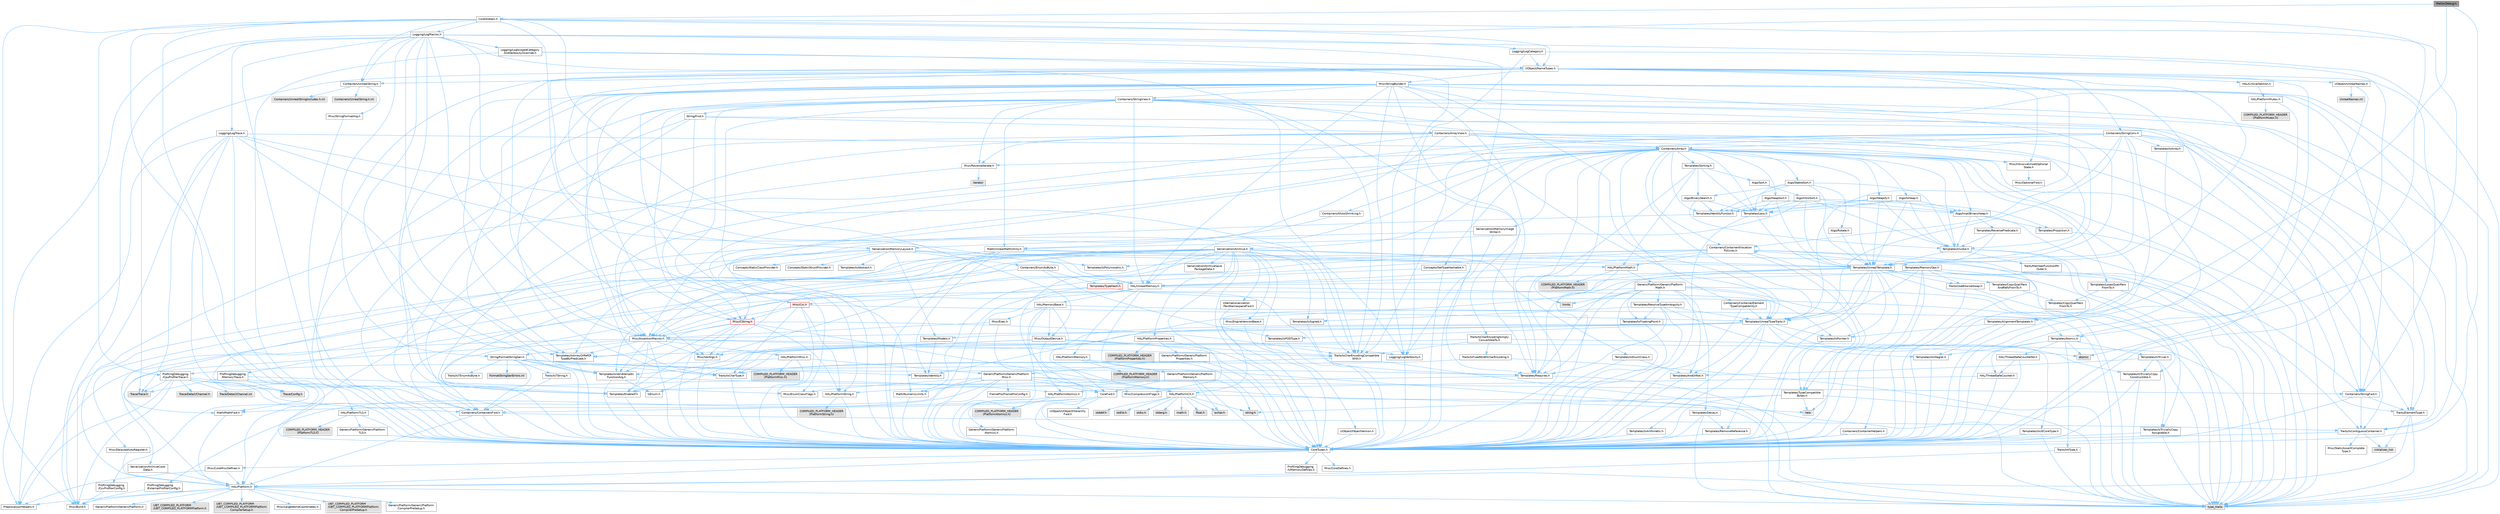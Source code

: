 digraph "MallocDebug.h"
{
 // INTERACTIVE_SVG=YES
 // LATEX_PDF_SIZE
  bgcolor="transparent";
  edge [fontname=Helvetica,fontsize=10,labelfontname=Helvetica,labelfontsize=10];
  node [fontname=Helvetica,fontsize=10,shape=box,height=0.2,width=0.4];
  Node1 [id="Node000001",label="MallocDebug.h",height=0.2,width=0.4,color="gray40", fillcolor="grey60", style="filled", fontcolor="black",tooltip=" "];
  Node1 -> Node2 [id="edge1_Node000001_Node000002",color="steelblue1",style="solid",tooltip=" "];
  Node2 [id="Node000002",label="CoreTypes.h",height=0.2,width=0.4,color="grey40", fillcolor="white", style="filled",URL="$dc/dec/CoreTypes_8h.html",tooltip=" "];
  Node2 -> Node3 [id="edge2_Node000002_Node000003",color="steelblue1",style="solid",tooltip=" "];
  Node3 [id="Node000003",label="HAL/Platform.h",height=0.2,width=0.4,color="grey40", fillcolor="white", style="filled",URL="$d9/dd0/Platform_8h.html",tooltip=" "];
  Node3 -> Node4 [id="edge3_Node000003_Node000004",color="steelblue1",style="solid",tooltip=" "];
  Node4 [id="Node000004",label="Misc/Build.h",height=0.2,width=0.4,color="grey40", fillcolor="white", style="filled",URL="$d3/dbb/Build_8h.html",tooltip=" "];
  Node3 -> Node5 [id="edge4_Node000003_Node000005",color="steelblue1",style="solid",tooltip=" "];
  Node5 [id="Node000005",label="Misc/LargeWorldCoordinates.h",height=0.2,width=0.4,color="grey40", fillcolor="white", style="filled",URL="$d2/dcb/LargeWorldCoordinates_8h.html",tooltip=" "];
  Node3 -> Node6 [id="edge5_Node000003_Node000006",color="steelblue1",style="solid",tooltip=" "];
  Node6 [id="Node000006",label="type_traits",height=0.2,width=0.4,color="grey60", fillcolor="#E0E0E0", style="filled",tooltip=" "];
  Node3 -> Node7 [id="edge6_Node000003_Node000007",color="steelblue1",style="solid",tooltip=" "];
  Node7 [id="Node000007",label="PreprocessorHelpers.h",height=0.2,width=0.4,color="grey40", fillcolor="white", style="filled",URL="$db/ddb/PreprocessorHelpers_8h.html",tooltip=" "];
  Node3 -> Node8 [id="edge7_Node000003_Node000008",color="steelblue1",style="solid",tooltip=" "];
  Node8 [id="Node000008",label="UBT_COMPILED_PLATFORM\l/UBT_COMPILED_PLATFORMPlatform\lCompilerPreSetup.h",height=0.2,width=0.4,color="grey60", fillcolor="#E0E0E0", style="filled",tooltip=" "];
  Node3 -> Node9 [id="edge8_Node000003_Node000009",color="steelblue1",style="solid",tooltip=" "];
  Node9 [id="Node000009",label="GenericPlatform/GenericPlatform\lCompilerPreSetup.h",height=0.2,width=0.4,color="grey40", fillcolor="white", style="filled",URL="$d9/dc8/GenericPlatformCompilerPreSetup_8h.html",tooltip=" "];
  Node3 -> Node10 [id="edge9_Node000003_Node000010",color="steelblue1",style="solid",tooltip=" "];
  Node10 [id="Node000010",label="GenericPlatform/GenericPlatform.h",height=0.2,width=0.4,color="grey40", fillcolor="white", style="filled",URL="$d6/d84/GenericPlatform_8h.html",tooltip=" "];
  Node3 -> Node11 [id="edge10_Node000003_Node000011",color="steelblue1",style="solid",tooltip=" "];
  Node11 [id="Node000011",label="UBT_COMPILED_PLATFORM\l/UBT_COMPILED_PLATFORMPlatform.h",height=0.2,width=0.4,color="grey60", fillcolor="#E0E0E0", style="filled",tooltip=" "];
  Node3 -> Node12 [id="edge11_Node000003_Node000012",color="steelblue1",style="solid",tooltip=" "];
  Node12 [id="Node000012",label="UBT_COMPILED_PLATFORM\l/UBT_COMPILED_PLATFORMPlatform\lCompilerSetup.h",height=0.2,width=0.4,color="grey60", fillcolor="#E0E0E0", style="filled",tooltip=" "];
  Node2 -> Node13 [id="edge12_Node000002_Node000013",color="steelblue1",style="solid",tooltip=" "];
  Node13 [id="Node000013",label="ProfilingDebugging\l/UMemoryDefines.h",height=0.2,width=0.4,color="grey40", fillcolor="white", style="filled",URL="$d2/da2/UMemoryDefines_8h.html",tooltip=" "];
  Node2 -> Node14 [id="edge13_Node000002_Node000014",color="steelblue1",style="solid",tooltip=" "];
  Node14 [id="Node000014",label="Misc/CoreMiscDefines.h",height=0.2,width=0.4,color="grey40", fillcolor="white", style="filled",URL="$da/d38/CoreMiscDefines_8h.html",tooltip=" "];
  Node14 -> Node3 [id="edge14_Node000014_Node000003",color="steelblue1",style="solid",tooltip=" "];
  Node14 -> Node7 [id="edge15_Node000014_Node000007",color="steelblue1",style="solid",tooltip=" "];
  Node2 -> Node15 [id="edge16_Node000002_Node000015",color="steelblue1",style="solid",tooltip=" "];
  Node15 [id="Node000015",label="Misc/CoreDefines.h",height=0.2,width=0.4,color="grey40", fillcolor="white", style="filled",URL="$d3/dd2/CoreDefines_8h.html",tooltip=" "];
  Node1 -> Node16 [id="edge17_Node000001_Node000016",color="steelblue1",style="solid",tooltip=" "];
  Node16 [id="Node000016",label="Templates/AlignmentTemplates.h",height=0.2,width=0.4,color="grey40", fillcolor="white", style="filled",URL="$dd/d32/AlignmentTemplates_8h.html",tooltip=" "];
  Node16 -> Node2 [id="edge18_Node000016_Node000002",color="steelblue1",style="solid",tooltip=" "];
  Node16 -> Node17 [id="edge19_Node000016_Node000017",color="steelblue1",style="solid",tooltip=" "];
  Node17 [id="Node000017",label="Templates/IsIntegral.h",height=0.2,width=0.4,color="grey40", fillcolor="white", style="filled",URL="$da/d64/IsIntegral_8h.html",tooltip=" "];
  Node17 -> Node2 [id="edge20_Node000017_Node000002",color="steelblue1",style="solid",tooltip=" "];
  Node16 -> Node18 [id="edge21_Node000016_Node000018",color="steelblue1",style="solid",tooltip=" "];
  Node18 [id="Node000018",label="Templates/IsPointer.h",height=0.2,width=0.4,color="grey40", fillcolor="white", style="filled",URL="$d7/d05/IsPointer_8h.html",tooltip=" "];
  Node18 -> Node2 [id="edge22_Node000018_Node000002",color="steelblue1",style="solid",tooltip=" "];
  Node1 -> Node19 [id="edge23_Node000001_Node000019",color="steelblue1",style="solid",tooltip=" "];
  Node19 [id="Node000019",label="CoreGlobals.h",height=0.2,width=0.4,color="grey40", fillcolor="white", style="filled",URL="$d5/d8c/CoreGlobals_8h.html",tooltip=" "];
  Node19 -> Node20 [id="edge24_Node000019_Node000020",color="steelblue1",style="solid",tooltip=" "];
  Node20 [id="Node000020",label="Containers/UnrealString.h",height=0.2,width=0.4,color="grey40", fillcolor="white", style="filled",URL="$d5/dba/UnrealString_8h.html",tooltip=" "];
  Node20 -> Node21 [id="edge25_Node000020_Node000021",color="steelblue1",style="solid",tooltip=" "];
  Node21 [id="Node000021",label="Containers/UnrealStringIncludes.h.inl",height=0.2,width=0.4,color="grey60", fillcolor="#E0E0E0", style="filled",tooltip=" "];
  Node20 -> Node22 [id="edge26_Node000020_Node000022",color="steelblue1",style="solid",tooltip=" "];
  Node22 [id="Node000022",label="Containers/UnrealString.h.inl",height=0.2,width=0.4,color="grey60", fillcolor="#E0E0E0", style="filled",tooltip=" "];
  Node20 -> Node23 [id="edge27_Node000020_Node000023",color="steelblue1",style="solid",tooltip=" "];
  Node23 [id="Node000023",label="Misc/StringFormatArg.h",height=0.2,width=0.4,color="grey40", fillcolor="white", style="filled",URL="$d2/d16/StringFormatArg_8h.html",tooltip=" "];
  Node23 -> Node24 [id="edge28_Node000023_Node000024",color="steelblue1",style="solid",tooltip=" "];
  Node24 [id="Node000024",label="Containers/ContainersFwd.h",height=0.2,width=0.4,color="grey40", fillcolor="white", style="filled",URL="$d4/d0a/ContainersFwd_8h.html",tooltip=" "];
  Node24 -> Node3 [id="edge29_Node000024_Node000003",color="steelblue1",style="solid",tooltip=" "];
  Node24 -> Node2 [id="edge30_Node000024_Node000002",color="steelblue1",style="solid",tooltip=" "];
  Node24 -> Node25 [id="edge31_Node000024_Node000025",color="steelblue1",style="solid",tooltip=" "];
  Node25 [id="Node000025",label="Traits/IsContiguousContainer.h",height=0.2,width=0.4,color="grey40", fillcolor="white", style="filled",URL="$d5/d3c/IsContiguousContainer_8h.html",tooltip=" "];
  Node25 -> Node2 [id="edge32_Node000025_Node000002",color="steelblue1",style="solid",tooltip=" "];
  Node25 -> Node26 [id="edge33_Node000025_Node000026",color="steelblue1",style="solid",tooltip=" "];
  Node26 [id="Node000026",label="Misc/StaticAssertComplete\lType.h",height=0.2,width=0.4,color="grey40", fillcolor="white", style="filled",URL="$d5/d4e/StaticAssertCompleteType_8h.html",tooltip=" "];
  Node25 -> Node27 [id="edge34_Node000025_Node000027",color="steelblue1",style="solid",tooltip=" "];
  Node27 [id="Node000027",label="initializer_list",height=0.2,width=0.4,color="grey60", fillcolor="#E0E0E0", style="filled",tooltip=" "];
  Node19 -> Node2 [id="edge35_Node000019_Node000002",color="steelblue1",style="solid",tooltip=" "];
  Node19 -> Node28 [id="edge36_Node000019_Node000028",color="steelblue1",style="solid",tooltip=" "];
  Node28 [id="Node000028",label="HAL/PlatformTLS.h",height=0.2,width=0.4,color="grey40", fillcolor="white", style="filled",URL="$d0/def/PlatformTLS_8h.html",tooltip=" "];
  Node28 -> Node2 [id="edge37_Node000028_Node000002",color="steelblue1",style="solid",tooltip=" "];
  Node28 -> Node29 [id="edge38_Node000028_Node000029",color="steelblue1",style="solid",tooltip=" "];
  Node29 [id="Node000029",label="GenericPlatform/GenericPlatform\lTLS.h",height=0.2,width=0.4,color="grey40", fillcolor="white", style="filled",URL="$d3/d3c/GenericPlatformTLS_8h.html",tooltip=" "];
  Node29 -> Node2 [id="edge39_Node000029_Node000002",color="steelblue1",style="solid",tooltip=" "];
  Node28 -> Node30 [id="edge40_Node000028_Node000030",color="steelblue1",style="solid",tooltip=" "];
  Node30 [id="Node000030",label="COMPILED_PLATFORM_HEADER\l(PlatformTLS.h)",height=0.2,width=0.4,color="grey60", fillcolor="#E0E0E0", style="filled",tooltip=" "];
  Node19 -> Node31 [id="edge41_Node000019_Node000031",color="steelblue1",style="solid",tooltip=" "];
  Node31 [id="Node000031",label="Logging/LogMacros.h",height=0.2,width=0.4,color="grey40", fillcolor="white", style="filled",URL="$d0/d16/LogMacros_8h.html",tooltip=" "];
  Node31 -> Node20 [id="edge42_Node000031_Node000020",color="steelblue1",style="solid",tooltip=" "];
  Node31 -> Node2 [id="edge43_Node000031_Node000002",color="steelblue1",style="solid",tooltip=" "];
  Node31 -> Node7 [id="edge44_Node000031_Node000007",color="steelblue1",style="solid",tooltip=" "];
  Node31 -> Node32 [id="edge45_Node000031_Node000032",color="steelblue1",style="solid",tooltip=" "];
  Node32 [id="Node000032",label="Logging/LogCategory.h",height=0.2,width=0.4,color="grey40", fillcolor="white", style="filled",URL="$d9/d36/LogCategory_8h.html",tooltip=" "];
  Node32 -> Node2 [id="edge46_Node000032_Node000002",color="steelblue1",style="solid",tooltip=" "];
  Node32 -> Node33 [id="edge47_Node000032_Node000033",color="steelblue1",style="solid",tooltip=" "];
  Node33 [id="Node000033",label="Logging/LogVerbosity.h",height=0.2,width=0.4,color="grey40", fillcolor="white", style="filled",URL="$d2/d8f/LogVerbosity_8h.html",tooltip=" "];
  Node33 -> Node2 [id="edge48_Node000033_Node000002",color="steelblue1",style="solid",tooltip=" "];
  Node32 -> Node34 [id="edge49_Node000032_Node000034",color="steelblue1",style="solid",tooltip=" "];
  Node34 [id="Node000034",label="UObject/NameTypes.h",height=0.2,width=0.4,color="grey40", fillcolor="white", style="filled",URL="$d6/d35/NameTypes_8h.html",tooltip=" "];
  Node34 -> Node2 [id="edge50_Node000034_Node000002",color="steelblue1",style="solid",tooltip=" "];
  Node34 -> Node35 [id="edge51_Node000034_Node000035",color="steelblue1",style="solid",tooltip=" "];
  Node35 [id="Node000035",label="Misc/AssertionMacros.h",height=0.2,width=0.4,color="grey40", fillcolor="white", style="filled",URL="$d0/dfa/AssertionMacros_8h.html",tooltip=" "];
  Node35 -> Node2 [id="edge52_Node000035_Node000002",color="steelblue1",style="solid",tooltip=" "];
  Node35 -> Node3 [id="edge53_Node000035_Node000003",color="steelblue1",style="solid",tooltip=" "];
  Node35 -> Node36 [id="edge54_Node000035_Node000036",color="steelblue1",style="solid",tooltip=" "];
  Node36 [id="Node000036",label="HAL/PlatformMisc.h",height=0.2,width=0.4,color="grey40", fillcolor="white", style="filled",URL="$d0/df5/PlatformMisc_8h.html",tooltip=" "];
  Node36 -> Node2 [id="edge55_Node000036_Node000002",color="steelblue1",style="solid",tooltip=" "];
  Node36 -> Node37 [id="edge56_Node000036_Node000037",color="steelblue1",style="solid",tooltip=" "];
  Node37 [id="Node000037",label="GenericPlatform/GenericPlatform\lMisc.h",height=0.2,width=0.4,color="grey40", fillcolor="white", style="filled",URL="$db/d9a/GenericPlatformMisc_8h.html",tooltip=" "];
  Node37 -> Node38 [id="edge57_Node000037_Node000038",color="steelblue1",style="solid",tooltip=" "];
  Node38 [id="Node000038",label="Containers/StringFwd.h",height=0.2,width=0.4,color="grey40", fillcolor="white", style="filled",URL="$df/d37/StringFwd_8h.html",tooltip=" "];
  Node38 -> Node2 [id="edge58_Node000038_Node000002",color="steelblue1",style="solid",tooltip=" "];
  Node38 -> Node39 [id="edge59_Node000038_Node000039",color="steelblue1",style="solid",tooltip=" "];
  Node39 [id="Node000039",label="Traits/ElementType.h",height=0.2,width=0.4,color="grey40", fillcolor="white", style="filled",URL="$d5/d4f/ElementType_8h.html",tooltip=" "];
  Node39 -> Node3 [id="edge60_Node000039_Node000003",color="steelblue1",style="solid",tooltip=" "];
  Node39 -> Node27 [id="edge61_Node000039_Node000027",color="steelblue1",style="solid",tooltip=" "];
  Node39 -> Node6 [id="edge62_Node000039_Node000006",color="steelblue1",style="solid",tooltip=" "];
  Node38 -> Node25 [id="edge63_Node000038_Node000025",color="steelblue1",style="solid",tooltip=" "];
  Node37 -> Node40 [id="edge64_Node000037_Node000040",color="steelblue1",style="solid",tooltip=" "];
  Node40 [id="Node000040",label="CoreFwd.h",height=0.2,width=0.4,color="grey40", fillcolor="white", style="filled",URL="$d1/d1e/CoreFwd_8h.html",tooltip=" "];
  Node40 -> Node2 [id="edge65_Node000040_Node000002",color="steelblue1",style="solid",tooltip=" "];
  Node40 -> Node24 [id="edge66_Node000040_Node000024",color="steelblue1",style="solid",tooltip=" "];
  Node40 -> Node41 [id="edge67_Node000040_Node000041",color="steelblue1",style="solid",tooltip=" "];
  Node41 [id="Node000041",label="Math/MathFwd.h",height=0.2,width=0.4,color="grey40", fillcolor="white", style="filled",URL="$d2/d10/MathFwd_8h.html",tooltip=" "];
  Node41 -> Node3 [id="edge68_Node000041_Node000003",color="steelblue1",style="solid",tooltip=" "];
  Node40 -> Node42 [id="edge69_Node000040_Node000042",color="steelblue1",style="solid",tooltip=" "];
  Node42 [id="Node000042",label="UObject/UObjectHierarchy\lFwd.h",height=0.2,width=0.4,color="grey40", fillcolor="white", style="filled",URL="$d3/d13/UObjectHierarchyFwd_8h.html",tooltip=" "];
  Node37 -> Node2 [id="edge70_Node000037_Node000002",color="steelblue1",style="solid",tooltip=" "];
  Node37 -> Node43 [id="edge71_Node000037_Node000043",color="steelblue1",style="solid",tooltip=" "];
  Node43 [id="Node000043",label="FramePro/FrameProConfig.h",height=0.2,width=0.4,color="grey40", fillcolor="white", style="filled",URL="$d7/d90/FrameProConfig_8h.html",tooltip=" "];
  Node37 -> Node44 [id="edge72_Node000037_Node000044",color="steelblue1",style="solid",tooltip=" "];
  Node44 [id="Node000044",label="HAL/PlatformCrt.h",height=0.2,width=0.4,color="grey40", fillcolor="white", style="filled",URL="$d8/d75/PlatformCrt_8h.html",tooltip=" "];
  Node44 -> Node45 [id="edge73_Node000044_Node000045",color="steelblue1",style="solid",tooltip=" "];
  Node45 [id="Node000045",label="new",height=0.2,width=0.4,color="grey60", fillcolor="#E0E0E0", style="filled",tooltip=" "];
  Node44 -> Node46 [id="edge74_Node000044_Node000046",color="steelblue1",style="solid",tooltip=" "];
  Node46 [id="Node000046",label="wchar.h",height=0.2,width=0.4,color="grey60", fillcolor="#E0E0E0", style="filled",tooltip=" "];
  Node44 -> Node47 [id="edge75_Node000044_Node000047",color="steelblue1",style="solid",tooltip=" "];
  Node47 [id="Node000047",label="stddef.h",height=0.2,width=0.4,color="grey60", fillcolor="#E0E0E0", style="filled",tooltip=" "];
  Node44 -> Node48 [id="edge76_Node000044_Node000048",color="steelblue1",style="solid",tooltip=" "];
  Node48 [id="Node000048",label="stdlib.h",height=0.2,width=0.4,color="grey60", fillcolor="#E0E0E0", style="filled",tooltip=" "];
  Node44 -> Node49 [id="edge77_Node000044_Node000049",color="steelblue1",style="solid",tooltip=" "];
  Node49 [id="Node000049",label="stdio.h",height=0.2,width=0.4,color="grey60", fillcolor="#E0E0E0", style="filled",tooltip=" "];
  Node44 -> Node50 [id="edge78_Node000044_Node000050",color="steelblue1",style="solid",tooltip=" "];
  Node50 [id="Node000050",label="stdarg.h",height=0.2,width=0.4,color="grey60", fillcolor="#E0E0E0", style="filled",tooltip=" "];
  Node44 -> Node51 [id="edge79_Node000044_Node000051",color="steelblue1",style="solid",tooltip=" "];
  Node51 [id="Node000051",label="math.h",height=0.2,width=0.4,color="grey60", fillcolor="#E0E0E0", style="filled",tooltip=" "];
  Node44 -> Node52 [id="edge80_Node000044_Node000052",color="steelblue1",style="solid",tooltip=" "];
  Node52 [id="Node000052",label="float.h",height=0.2,width=0.4,color="grey60", fillcolor="#E0E0E0", style="filled",tooltip=" "];
  Node44 -> Node53 [id="edge81_Node000044_Node000053",color="steelblue1",style="solid",tooltip=" "];
  Node53 [id="Node000053",label="string.h",height=0.2,width=0.4,color="grey60", fillcolor="#E0E0E0", style="filled",tooltip=" "];
  Node37 -> Node54 [id="edge82_Node000037_Node000054",color="steelblue1",style="solid",tooltip=" "];
  Node54 [id="Node000054",label="Math/NumericLimits.h",height=0.2,width=0.4,color="grey40", fillcolor="white", style="filled",URL="$df/d1b/NumericLimits_8h.html",tooltip=" "];
  Node54 -> Node2 [id="edge83_Node000054_Node000002",color="steelblue1",style="solid",tooltip=" "];
  Node37 -> Node55 [id="edge84_Node000037_Node000055",color="steelblue1",style="solid",tooltip=" "];
  Node55 [id="Node000055",label="Misc/CompressionFlags.h",height=0.2,width=0.4,color="grey40", fillcolor="white", style="filled",URL="$d9/d76/CompressionFlags_8h.html",tooltip=" "];
  Node37 -> Node56 [id="edge85_Node000037_Node000056",color="steelblue1",style="solid",tooltip=" "];
  Node56 [id="Node000056",label="Misc/EnumClassFlags.h",height=0.2,width=0.4,color="grey40", fillcolor="white", style="filled",URL="$d8/de7/EnumClassFlags_8h.html",tooltip=" "];
  Node37 -> Node57 [id="edge86_Node000037_Node000057",color="steelblue1",style="solid",tooltip=" "];
  Node57 [id="Node000057",label="ProfilingDebugging\l/CsvProfilerConfig.h",height=0.2,width=0.4,color="grey40", fillcolor="white", style="filled",URL="$d3/d88/CsvProfilerConfig_8h.html",tooltip=" "];
  Node57 -> Node4 [id="edge87_Node000057_Node000004",color="steelblue1",style="solid",tooltip=" "];
  Node37 -> Node58 [id="edge88_Node000037_Node000058",color="steelblue1",style="solid",tooltip=" "];
  Node58 [id="Node000058",label="ProfilingDebugging\l/ExternalProfilerConfig.h",height=0.2,width=0.4,color="grey40", fillcolor="white", style="filled",URL="$d3/dbb/ExternalProfilerConfig_8h.html",tooltip=" "];
  Node58 -> Node4 [id="edge89_Node000058_Node000004",color="steelblue1",style="solid",tooltip=" "];
  Node36 -> Node59 [id="edge90_Node000036_Node000059",color="steelblue1",style="solid",tooltip=" "];
  Node59 [id="Node000059",label="COMPILED_PLATFORM_HEADER\l(PlatformMisc.h)",height=0.2,width=0.4,color="grey60", fillcolor="#E0E0E0", style="filled",tooltip=" "];
  Node36 -> Node60 [id="edge91_Node000036_Node000060",color="steelblue1",style="solid",tooltip=" "];
  Node60 [id="Node000060",label="ProfilingDebugging\l/CpuProfilerTrace.h",height=0.2,width=0.4,color="grey40", fillcolor="white", style="filled",URL="$da/dcb/CpuProfilerTrace_8h.html",tooltip=" "];
  Node60 -> Node2 [id="edge92_Node000060_Node000002",color="steelblue1",style="solid",tooltip=" "];
  Node60 -> Node24 [id="edge93_Node000060_Node000024",color="steelblue1",style="solid",tooltip=" "];
  Node60 -> Node61 [id="edge94_Node000060_Node000061",color="steelblue1",style="solid",tooltip=" "];
  Node61 [id="Node000061",label="HAL/PlatformAtomics.h",height=0.2,width=0.4,color="grey40", fillcolor="white", style="filled",URL="$d3/d36/PlatformAtomics_8h.html",tooltip=" "];
  Node61 -> Node2 [id="edge95_Node000061_Node000002",color="steelblue1",style="solid",tooltip=" "];
  Node61 -> Node62 [id="edge96_Node000061_Node000062",color="steelblue1",style="solid",tooltip=" "];
  Node62 [id="Node000062",label="GenericPlatform/GenericPlatform\lAtomics.h",height=0.2,width=0.4,color="grey40", fillcolor="white", style="filled",URL="$da/d72/GenericPlatformAtomics_8h.html",tooltip=" "];
  Node62 -> Node2 [id="edge97_Node000062_Node000002",color="steelblue1",style="solid",tooltip=" "];
  Node61 -> Node63 [id="edge98_Node000061_Node000063",color="steelblue1",style="solid",tooltip=" "];
  Node63 [id="Node000063",label="COMPILED_PLATFORM_HEADER\l(PlatformAtomics.h)",height=0.2,width=0.4,color="grey60", fillcolor="#E0E0E0", style="filled",tooltip=" "];
  Node60 -> Node7 [id="edge99_Node000060_Node000007",color="steelblue1",style="solid",tooltip=" "];
  Node60 -> Node4 [id="edge100_Node000060_Node000004",color="steelblue1",style="solid",tooltip=" "];
  Node60 -> Node64 [id="edge101_Node000060_Node000064",color="steelblue1",style="solid",tooltip=" "];
  Node64 [id="Node000064",label="Trace/Config.h",height=0.2,width=0.4,color="grey60", fillcolor="#E0E0E0", style="filled",tooltip=" "];
  Node60 -> Node65 [id="edge102_Node000060_Node000065",color="steelblue1",style="solid",tooltip=" "];
  Node65 [id="Node000065",label="Trace/Detail/Channel.h",height=0.2,width=0.4,color="grey60", fillcolor="#E0E0E0", style="filled",tooltip=" "];
  Node60 -> Node66 [id="edge103_Node000060_Node000066",color="steelblue1",style="solid",tooltip=" "];
  Node66 [id="Node000066",label="Trace/Detail/Channel.inl",height=0.2,width=0.4,color="grey60", fillcolor="#E0E0E0", style="filled",tooltip=" "];
  Node60 -> Node67 [id="edge104_Node000060_Node000067",color="steelblue1",style="solid",tooltip=" "];
  Node67 [id="Node000067",label="Trace/Trace.h",height=0.2,width=0.4,color="grey60", fillcolor="#E0E0E0", style="filled",tooltip=" "];
  Node35 -> Node7 [id="edge105_Node000035_Node000007",color="steelblue1",style="solid",tooltip=" "];
  Node35 -> Node68 [id="edge106_Node000035_Node000068",color="steelblue1",style="solid",tooltip=" "];
  Node68 [id="Node000068",label="Templates/EnableIf.h",height=0.2,width=0.4,color="grey40", fillcolor="white", style="filled",URL="$d7/d60/EnableIf_8h.html",tooltip=" "];
  Node68 -> Node2 [id="edge107_Node000068_Node000002",color="steelblue1",style="solid",tooltip=" "];
  Node35 -> Node69 [id="edge108_Node000035_Node000069",color="steelblue1",style="solid",tooltip=" "];
  Node69 [id="Node000069",label="Templates/IsArrayOrRefOf\lTypeByPredicate.h",height=0.2,width=0.4,color="grey40", fillcolor="white", style="filled",URL="$d6/da1/IsArrayOrRefOfTypeByPredicate_8h.html",tooltip=" "];
  Node69 -> Node2 [id="edge109_Node000069_Node000002",color="steelblue1",style="solid",tooltip=" "];
  Node35 -> Node70 [id="edge110_Node000035_Node000070",color="steelblue1",style="solid",tooltip=" "];
  Node70 [id="Node000070",label="Templates/IsValidVariadic\lFunctionArg.h",height=0.2,width=0.4,color="grey40", fillcolor="white", style="filled",URL="$d0/dc8/IsValidVariadicFunctionArg_8h.html",tooltip=" "];
  Node70 -> Node2 [id="edge111_Node000070_Node000002",color="steelblue1",style="solid",tooltip=" "];
  Node70 -> Node71 [id="edge112_Node000070_Node000071",color="steelblue1",style="solid",tooltip=" "];
  Node71 [id="Node000071",label="IsEnum.h",height=0.2,width=0.4,color="grey40", fillcolor="white", style="filled",URL="$d4/de5/IsEnum_8h.html",tooltip=" "];
  Node70 -> Node6 [id="edge113_Node000070_Node000006",color="steelblue1",style="solid",tooltip=" "];
  Node35 -> Node72 [id="edge114_Node000035_Node000072",color="steelblue1",style="solid",tooltip=" "];
  Node72 [id="Node000072",label="Traits/IsCharEncodingCompatible\lWith.h",height=0.2,width=0.4,color="grey40", fillcolor="white", style="filled",URL="$df/dd1/IsCharEncodingCompatibleWith_8h.html",tooltip=" "];
  Node72 -> Node6 [id="edge115_Node000072_Node000006",color="steelblue1",style="solid",tooltip=" "];
  Node72 -> Node73 [id="edge116_Node000072_Node000073",color="steelblue1",style="solid",tooltip=" "];
  Node73 [id="Node000073",label="Traits/IsCharType.h",height=0.2,width=0.4,color="grey40", fillcolor="white", style="filled",URL="$db/d51/IsCharType_8h.html",tooltip=" "];
  Node73 -> Node2 [id="edge117_Node000073_Node000002",color="steelblue1",style="solid",tooltip=" "];
  Node35 -> Node74 [id="edge118_Node000035_Node000074",color="steelblue1",style="solid",tooltip=" "];
  Node74 [id="Node000074",label="Misc/VarArgs.h",height=0.2,width=0.4,color="grey40", fillcolor="white", style="filled",URL="$d5/d6f/VarArgs_8h.html",tooltip=" "];
  Node74 -> Node2 [id="edge119_Node000074_Node000002",color="steelblue1",style="solid",tooltip=" "];
  Node35 -> Node75 [id="edge120_Node000035_Node000075",color="steelblue1",style="solid",tooltip=" "];
  Node75 [id="Node000075",label="String/FormatStringSan.h",height=0.2,width=0.4,color="grey40", fillcolor="white", style="filled",URL="$d3/d8b/FormatStringSan_8h.html",tooltip=" "];
  Node75 -> Node6 [id="edge121_Node000075_Node000006",color="steelblue1",style="solid",tooltip=" "];
  Node75 -> Node2 [id="edge122_Node000075_Node000002",color="steelblue1",style="solid",tooltip=" "];
  Node75 -> Node76 [id="edge123_Node000075_Node000076",color="steelblue1",style="solid",tooltip=" "];
  Node76 [id="Node000076",label="Templates/Requires.h",height=0.2,width=0.4,color="grey40", fillcolor="white", style="filled",URL="$dc/d96/Requires_8h.html",tooltip=" "];
  Node76 -> Node68 [id="edge124_Node000076_Node000068",color="steelblue1",style="solid",tooltip=" "];
  Node76 -> Node6 [id="edge125_Node000076_Node000006",color="steelblue1",style="solid",tooltip=" "];
  Node75 -> Node77 [id="edge126_Node000075_Node000077",color="steelblue1",style="solid",tooltip=" "];
  Node77 [id="Node000077",label="Templates/Identity.h",height=0.2,width=0.4,color="grey40", fillcolor="white", style="filled",URL="$d0/dd5/Identity_8h.html",tooltip=" "];
  Node75 -> Node70 [id="edge127_Node000075_Node000070",color="steelblue1",style="solid",tooltip=" "];
  Node75 -> Node73 [id="edge128_Node000075_Node000073",color="steelblue1",style="solid",tooltip=" "];
  Node75 -> Node78 [id="edge129_Node000075_Node000078",color="steelblue1",style="solid",tooltip=" "];
  Node78 [id="Node000078",label="Traits/IsTEnumAsByte.h",height=0.2,width=0.4,color="grey40", fillcolor="white", style="filled",URL="$d1/de6/IsTEnumAsByte_8h.html",tooltip=" "];
  Node75 -> Node79 [id="edge130_Node000075_Node000079",color="steelblue1",style="solid",tooltip=" "];
  Node79 [id="Node000079",label="Traits/IsTString.h",height=0.2,width=0.4,color="grey40", fillcolor="white", style="filled",URL="$d0/df8/IsTString_8h.html",tooltip=" "];
  Node79 -> Node24 [id="edge131_Node000079_Node000024",color="steelblue1",style="solid",tooltip=" "];
  Node75 -> Node24 [id="edge132_Node000075_Node000024",color="steelblue1",style="solid",tooltip=" "];
  Node75 -> Node80 [id="edge133_Node000075_Node000080",color="steelblue1",style="solid",tooltip=" "];
  Node80 [id="Node000080",label="FormatStringSanErrors.inl",height=0.2,width=0.4,color="grey60", fillcolor="#E0E0E0", style="filled",tooltip=" "];
  Node35 -> Node81 [id="edge134_Node000035_Node000081",color="steelblue1",style="solid",tooltip=" "];
  Node81 [id="Node000081",label="atomic",height=0.2,width=0.4,color="grey60", fillcolor="#E0E0E0", style="filled",tooltip=" "];
  Node34 -> Node82 [id="edge135_Node000034_Node000082",color="steelblue1",style="solid",tooltip=" "];
  Node82 [id="Node000082",label="HAL/UnrealMemory.h",height=0.2,width=0.4,color="grey40", fillcolor="white", style="filled",URL="$d9/d96/UnrealMemory_8h.html",tooltip=" "];
  Node82 -> Node2 [id="edge136_Node000082_Node000002",color="steelblue1",style="solid",tooltip=" "];
  Node82 -> Node83 [id="edge137_Node000082_Node000083",color="steelblue1",style="solid",tooltip=" "];
  Node83 [id="Node000083",label="GenericPlatform/GenericPlatform\lMemory.h",height=0.2,width=0.4,color="grey40", fillcolor="white", style="filled",URL="$dd/d22/GenericPlatformMemory_8h.html",tooltip=" "];
  Node83 -> Node40 [id="edge138_Node000083_Node000040",color="steelblue1",style="solid",tooltip=" "];
  Node83 -> Node2 [id="edge139_Node000083_Node000002",color="steelblue1",style="solid",tooltip=" "];
  Node83 -> Node84 [id="edge140_Node000083_Node000084",color="steelblue1",style="solid",tooltip=" "];
  Node84 [id="Node000084",label="HAL/PlatformString.h",height=0.2,width=0.4,color="grey40", fillcolor="white", style="filled",URL="$db/db5/PlatformString_8h.html",tooltip=" "];
  Node84 -> Node2 [id="edge141_Node000084_Node000002",color="steelblue1",style="solid",tooltip=" "];
  Node84 -> Node85 [id="edge142_Node000084_Node000085",color="steelblue1",style="solid",tooltip=" "];
  Node85 [id="Node000085",label="COMPILED_PLATFORM_HEADER\l(PlatformString.h)",height=0.2,width=0.4,color="grey60", fillcolor="#E0E0E0", style="filled",tooltip=" "];
  Node83 -> Node53 [id="edge143_Node000083_Node000053",color="steelblue1",style="solid",tooltip=" "];
  Node83 -> Node46 [id="edge144_Node000083_Node000046",color="steelblue1",style="solid",tooltip=" "];
  Node82 -> Node86 [id="edge145_Node000082_Node000086",color="steelblue1",style="solid",tooltip=" "];
  Node86 [id="Node000086",label="HAL/MemoryBase.h",height=0.2,width=0.4,color="grey40", fillcolor="white", style="filled",URL="$d6/d9f/MemoryBase_8h.html",tooltip=" "];
  Node86 -> Node2 [id="edge146_Node000086_Node000002",color="steelblue1",style="solid",tooltip=" "];
  Node86 -> Node61 [id="edge147_Node000086_Node000061",color="steelblue1",style="solid",tooltip=" "];
  Node86 -> Node44 [id="edge148_Node000086_Node000044",color="steelblue1",style="solid",tooltip=" "];
  Node86 -> Node87 [id="edge149_Node000086_Node000087",color="steelblue1",style="solid",tooltip=" "];
  Node87 [id="Node000087",label="Misc/Exec.h",height=0.2,width=0.4,color="grey40", fillcolor="white", style="filled",URL="$de/ddb/Exec_8h.html",tooltip=" "];
  Node87 -> Node2 [id="edge150_Node000087_Node000002",color="steelblue1",style="solid",tooltip=" "];
  Node87 -> Node35 [id="edge151_Node000087_Node000035",color="steelblue1",style="solid",tooltip=" "];
  Node86 -> Node88 [id="edge152_Node000086_Node000088",color="steelblue1",style="solid",tooltip=" "];
  Node88 [id="Node000088",label="Misc/OutputDevice.h",height=0.2,width=0.4,color="grey40", fillcolor="white", style="filled",URL="$d7/d32/OutputDevice_8h.html",tooltip=" "];
  Node88 -> Node40 [id="edge153_Node000088_Node000040",color="steelblue1",style="solid",tooltip=" "];
  Node88 -> Node2 [id="edge154_Node000088_Node000002",color="steelblue1",style="solid",tooltip=" "];
  Node88 -> Node33 [id="edge155_Node000088_Node000033",color="steelblue1",style="solid",tooltip=" "];
  Node88 -> Node74 [id="edge156_Node000088_Node000074",color="steelblue1",style="solid",tooltip=" "];
  Node88 -> Node69 [id="edge157_Node000088_Node000069",color="steelblue1",style="solid",tooltip=" "];
  Node88 -> Node70 [id="edge158_Node000088_Node000070",color="steelblue1",style="solid",tooltip=" "];
  Node88 -> Node72 [id="edge159_Node000088_Node000072",color="steelblue1",style="solid",tooltip=" "];
  Node86 -> Node89 [id="edge160_Node000086_Node000089",color="steelblue1",style="solid",tooltip=" "];
  Node89 [id="Node000089",label="Templates/Atomic.h",height=0.2,width=0.4,color="grey40", fillcolor="white", style="filled",URL="$d3/d91/Atomic_8h.html",tooltip=" "];
  Node89 -> Node90 [id="edge161_Node000089_Node000090",color="steelblue1",style="solid",tooltip=" "];
  Node90 [id="Node000090",label="HAL/ThreadSafeCounter.h",height=0.2,width=0.4,color="grey40", fillcolor="white", style="filled",URL="$dc/dc9/ThreadSafeCounter_8h.html",tooltip=" "];
  Node90 -> Node2 [id="edge162_Node000090_Node000002",color="steelblue1",style="solid",tooltip=" "];
  Node90 -> Node61 [id="edge163_Node000090_Node000061",color="steelblue1",style="solid",tooltip=" "];
  Node89 -> Node91 [id="edge164_Node000089_Node000091",color="steelblue1",style="solid",tooltip=" "];
  Node91 [id="Node000091",label="HAL/ThreadSafeCounter64.h",height=0.2,width=0.4,color="grey40", fillcolor="white", style="filled",URL="$d0/d12/ThreadSafeCounter64_8h.html",tooltip=" "];
  Node91 -> Node2 [id="edge165_Node000091_Node000002",color="steelblue1",style="solid",tooltip=" "];
  Node91 -> Node90 [id="edge166_Node000091_Node000090",color="steelblue1",style="solid",tooltip=" "];
  Node89 -> Node17 [id="edge167_Node000089_Node000017",color="steelblue1",style="solid",tooltip=" "];
  Node89 -> Node92 [id="edge168_Node000089_Node000092",color="steelblue1",style="solid",tooltip=" "];
  Node92 [id="Node000092",label="Templates/IsTrivial.h",height=0.2,width=0.4,color="grey40", fillcolor="white", style="filled",URL="$da/d4c/IsTrivial_8h.html",tooltip=" "];
  Node92 -> Node93 [id="edge169_Node000092_Node000093",color="steelblue1",style="solid",tooltip=" "];
  Node93 [id="Node000093",label="Templates/AndOrNot.h",height=0.2,width=0.4,color="grey40", fillcolor="white", style="filled",URL="$db/d0a/AndOrNot_8h.html",tooltip=" "];
  Node93 -> Node2 [id="edge170_Node000093_Node000002",color="steelblue1",style="solid",tooltip=" "];
  Node92 -> Node94 [id="edge171_Node000092_Node000094",color="steelblue1",style="solid",tooltip=" "];
  Node94 [id="Node000094",label="Templates/IsTriviallyCopy\lConstructible.h",height=0.2,width=0.4,color="grey40", fillcolor="white", style="filled",URL="$d3/d78/IsTriviallyCopyConstructible_8h.html",tooltip=" "];
  Node94 -> Node2 [id="edge172_Node000094_Node000002",color="steelblue1",style="solid",tooltip=" "];
  Node94 -> Node6 [id="edge173_Node000094_Node000006",color="steelblue1",style="solid",tooltip=" "];
  Node92 -> Node95 [id="edge174_Node000092_Node000095",color="steelblue1",style="solid",tooltip=" "];
  Node95 [id="Node000095",label="Templates/IsTriviallyCopy\lAssignable.h",height=0.2,width=0.4,color="grey40", fillcolor="white", style="filled",URL="$d2/df2/IsTriviallyCopyAssignable_8h.html",tooltip=" "];
  Node95 -> Node2 [id="edge175_Node000095_Node000002",color="steelblue1",style="solid",tooltip=" "];
  Node95 -> Node6 [id="edge176_Node000095_Node000006",color="steelblue1",style="solid",tooltip=" "];
  Node92 -> Node6 [id="edge177_Node000092_Node000006",color="steelblue1",style="solid",tooltip=" "];
  Node89 -> Node96 [id="edge178_Node000089_Node000096",color="steelblue1",style="solid",tooltip=" "];
  Node96 [id="Node000096",label="Traits/IntType.h",height=0.2,width=0.4,color="grey40", fillcolor="white", style="filled",URL="$d7/deb/IntType_8h.html",tooltip=" "];
  Node96 -> Node3 [id="edge179_Node000096_Node000003",color="steelblue1",style="solid",tooltip=" "];
  Node89 -> Node81 [id="edge180_Node000089_Node000081",color="steelblue1",style="solid",tooltip=" "];
  Node82 -> Node97 [id="edge181_Node000082_Node000097",color="steelblue1",style="solid",tooltip=" "];
  Node97 [id="Node000097",label="HAL/PlatformMemory.h",height=0.2,width=0.4,color="grey40", fillcolor="white", style="filled",URL="$de/d68/PlatformMemory_8h.html",tooltip=" "];
  Node97 -> Node2 [id="edge182_Node000097_Node000002",color="steelblue1",style="solid",tooltip=" "];
  Node97 -> Node83 [id="edge183_Node000097_Node000083",color="steelblue1",style="solid",tooltip=" "];
  Node97 -> Node98 [id="edge184_Node000097_Node000098",color="steelblue1",style="solid",tooltip=" "];
  Node98 [id="Node000098",label="COMPILED_PLATFORM_HEADER\l(PlatformMemory.h)",height=0.2,width=0.4,color="grey60", fillcolor="#E0E0E0", style="filled",tooltip=" "];
  Node82 -> Node99 [id="edge185_Node000082_Node000099",color="steelblue1",style="solid",tooltip=" "];
  Node99 [id="Node000099",label="ProfilingDebugging\l/MemoryTrace.h",height=0.2,width=0.4,color="grey40", fillcolor="white", style="filled",URL="$da/dd7/MemoryTrace_8h.html",tooltip=" "];
  Node99 -> Node3 [id="edge186_Node000099_Node000003",color="steelblue1",style="solid",tooltip=" "];
  Node99 -> Node56 [id="edge187_Node000099_Node000056",color="steelblue1",style="solid",tooltip=" "];
  Node99 -> Node64 [id="edge188_Node000099_Node000064",color="steelblue1",style="solid",tooltip=" "];
  Node99 -> Node67 [id="edge189_Node000099_Node000067",color="steelblue1",style="solid",tooltip=" "];
  Node82 -> Node18 [id="edge190_Node000082_Node000018",color="steelblue1",style="solid",tooltip=" "];
  Node34 -> Node100 [id="edge191_Node000034_Node000100",color="steelblue1",style="solid",tooltip=" "];
  Node100 [id="Node000100",label="Templates/UnrealTypeTraits.h",height=0.2,width=0.4,color="grey40", fillcolor="white", style="filled",URL="$d2/d2d/UnrealTypeTraits_8h.html",tooltip=" "];
  Node100 -> Node2 [id="edge192_Node000100_Node000002",color="steelblue1",style="solid",tooltip=" "];
  Node100 -> Node18 [id="edge193_Node000100_Node000018",color="steelblue1",style="solid",tooltip=" "];
  Node100 -> Node35 [id="edge194_Node000100_Node000035",color="steelblue1",style="solid",tooltip=" "];
  Node100 -> Node93 [id="edge195_Node000100_Node000093",color="steelblue1",style="solid",tooltip=" "];
  Node100 -> Node68 [id="edge196_Node000100_Node000068",color="steelblue1",style="solid",tooltip=" "];
  Node100 -> Node101 [id="edge197_Node000100_Node000101",color="steelblue1",style="solid",tooltip=" "];
  Node101 [id="Node000101",label="Templates/IsArithmetic.h",height=0.2,width=0.4,color="grey40", fillcolor="white", style="filled",URL="$d2/d5d/IsArithmetic_8h.html",tooltip=" "];
  Node101 -> Node2 [id="edge198_Node000101_Node000002",color="steelblue1",style="solid",tooltip=" "];
  Node100 -> Node71 [id="edge199_Node000100_Node000071",color="steelblue1",style="solid",tooltip=" "];
  Node100 -> Node102 [id="edge200_Node000100_Node000102",color="steelblue1",style="solid",tooltip=" "];
  Node102 [id="Node000102",label="Templates/Models.h",height=0.2,width=0.4,color="grey40", fillcolor="white", style="filled",URL="$d3/d0c/Models_8h.html",tooltip=" "];
  Node102 -> Node77 [id="edge201_Node000102_Node000077",color="steelblue1",style="solid",tooltip=" "];
  Node100 -> Node103 [id="edge202_Node000100_Node000103",color="steelblue1",style="solid",tooltip=" "];
  Node103 [id="Node000103",label="Templates/IsPODType.h",height=0.2,width=0.4,color="grey40", fillcolor="white", style="filled",URL="$d7/db1/IsPODType_8h.html",tooltip=" "];
  Node103 -> Node2 [id="edge203_Node000103_Node000002",color="steelblue1",style="solid",tooltip=" "];
  Node100 -> Node104 [id="edge204_Node000100_Node000104",color="steelblue1",style="solid",tooltip=" "];
  Node104 [id="Node000104",label="Templates/IsUECoreType.h",height=0.2,width=0.4,color="grey40", fillcolor="white", style="filled",URL="$d1/db8/IsUECoreType_8h.html",tooltip=" "];
  Node104 -> Node2 [id="edge205_Node000104_Node000002",color="steelblue1",style="solid",tooltip=" "];
  Node104 -> Node6 [id="edge206_Node000104_Node000006",color="steelblue1",style="solid",tooltip=" "];
  Node100 -> Node94 [id="edge207_Node000100_Node000094",color="steelblue1",style="solid",tooltip=" "];
  Node34 -> Node105 [id="edge208_Node000034_Node000105",color="steelblue1",style="solid",tooltip=" "];
  Node105 [id="Node000105",label="Templates/UnrealTemplate.h",height=0.2,width=0.4,color="grey40", fillcolor="white", style="filled",URL="$d4/d24/UnrealTemplate_8h.html",tooltip=" "];
  Node105 -> Node2 [id="edge209_Node000105_Node000002",color="steelblue1",style="solid",tooltip=" "];
  Node105 -> Node18 [id="edge210_Node000105_Node000018",color="steelblue1",style="solid",tooltip=" "];
  Node105 -> Node82 [id="edge211_Node000105_Node000082",color="steelblue1",style="solid",tooltip=" "];
  Node105 -> Node106 [id="edge212_Node000105_Node000106",color="steelblue1",style="solid",tooltip=" "];
  Node106 [id="Node000106",label="Templates/CopyQualifiers\lAndRefsFromTo.h",height=0.2,width=0.4,color="grey40", fillcolor="white", style="filled",URL="$d3/db3/CopyQualifiersAndRefsFromTo_8h.html",tooltip=" "];
  Node106 -> Node107 [id="edge213_Node000106_Node000107",color="steelblue1",style="solid",tooltip=" "];
  Node107 [id="Node000107",label="Templates/CopyQualifiers\lFromTo.h",height=0.2,width=0.4,color="grey40", fillcolor="white", style="filled",URL="$d5/db4/CopyQualifiersFromTo_8h.html",tooltip=" "];
  Node105 -> Node100 [id="edge214_Node000105_Node000100",color="steelblue1",style="solid",tooltip=" "];
  Node105 -> Node108 [id="edge215_Node000105_Node000108",color="steelblue1",style="solid",tooltip=" "];
  Node108 [id="Node000108",label="Templates/RemoveReference.h",height=0.2,width=0.4,color="grey40", fillcolor="white", style="filled",URL="$da/dbe/RemoveReference_8h.html",tooltip=" "];
  Node108 -> Node2 [id="edge216_Node000108_Node000002",color="steelblue1",style="solid",tooltip=" "];
  Node105 -> Node76 [id="edge217_Node000105_Node000076",color="steelblue1",style="solid",tooltip=" "];
  Node105 -> Node109 [id="edge218_Node000105_Node000109",color="steelblue1",style="solid",tooltip=" "];
  Node109 [id="Node000109",label="Templates/TypeCompatible\lBytes.h",height=0.2,width=0.4,color="grey40", fillcolor="white", style="filled",URL="$df/d0a/TypeCompatibleBytes_8h.html",tooltip=" "];
  Node109 -> Node2 [id="edge219_Node000109_Node000002",color="steelblue1",style="solid",tooltip=" "];
  Node109 -> Node53 [id="edge220_Node000109_Node000053",color="steelblue1",style="solid",tooltip=" "];
  Node109 -> Node45 [id="edge221_Node000109_Node000045",color="steelblue1",style="solid",tooltip=" "];
  Node109 -> Node6 [id="edge222_Node000109_Node000006",color="steelblue1",style="solid",tooltip=" "];
  Node105 -> Node77 [id="edge223_Node000105_Node000077",color="steelblue1",style="solid",tooltip=" "];
  Node105 -> Node25 [id="edge224_Node000105_Node000025",color="steelblue1",style="solid",tooltip=" "];
  Node105 -> Node110 [id="edge225_Node000105_Node000110",color="steelblue1",style="solid",tooltip=" "];
  Node110 [id="Node000110",label="Traits/UseBitwiseSwap.h",height=0.2,width=0.4,color="grey40", fillcolor="white", style="filled",URL="$db/df3/UseBitwiseSwap_8h.html",tooltip=" "];
  Node110 -> Node2 [id="edge226_Node000110_Node000002",color="steelblue1",style="solid",tooltip=" "];
  Node110 -> Node6 [id="edge227_Node000110_Node000006",color="steelblue1",style="solid",tooltip=" "];
  Node105 -> Node6 [id="edge228_Node000105_Node000006",color="steelblue1",style="solid",tooltip=" "];
  Node34 -> Node20 [id="edge229_Node000034_Node000020",color="steelblue1",style="solid",tooltip=" "];
  Node34 -> Node111 [id="edge230_Node000034_Node000111",color="steelblue1",style="solid",tooltip=" "];
  Node111 [id="Node000111",label="HAL/CriticalSection.h",height=0.2,width=0.4,color="grey40", fillcolor="white", style="filled",URL="$d6/d90/CriticalSection_8h.html",tooltip=" "];
  Node111 -> Node112 [id="edge231_Node000111_Node000112",color="steelblue1",style="solid",tooltip=" "];
  Node112 [id="Node000112",label="HAL/PlatformMutex.h",height=0.2,width=0.4,color="grey40", fillcolor="white", style="filled",URL="$d9/d0b/PlatformMutex_8h.html",tooltip=" "];
  Node112 -> Node2 [id="edge232_Node000112_Node000002",color="steelblue1",style="solid",tooltip=" "];
  Node112 -> Node113 [id="edge233_Node000112_Node000113",color="steelblue1",style="solid",tooltip=" "];
  Node113 [id="Node000113",label="COMPILED_PLATFORM_HEADER\l(PlatformMutex.h)",height=0.2,width=0.4,color="grey60", fillcolor="#E0E0E0", style="filled",tooltip=" "];
  Node34 -> Node114 [id="edge234_Node000034_Node000114",color="steelblue1",style="solid",tooltip=" "];
  Node114 [id="Node000114",label="Containers/StringConv.h",height=0.2,width=0.4,color="grey40", fillcolor="white", style="filled",URL="$d3/ddf/StringConv_8h.html",tooltip=" "];
  Node114 -> Node2 [id="edge235_Node000114_Node000002",color="steelblue1",style="solid",tooltip=" "];
  Node114 -> Node35 [id="edge236_Node000114_Node000035",color="steelblue1",style="solid",tooltip=" "];
  Node114 -> Node115 [id="edge237_Node000114_Node000115",color="steelblue1",style="solid",tooltip=" "];
  Node115 [id="Node000115",label="Containers/ContainerAllocation\lPolicies.h",height=0.2,width=0.4,color="grey40", fillcolor="white", style="filled",URL="$d7/dff/ContainerAllocationPolicies_8h.html",tooltip=" "];
  Node115 -> Node2 [id="edge238_Node000115_Node000002",color="steelblue1",style="solid",tooltip=" "];
  Node115 -> Node116 [id="edge239_Node000115_Node000116",color="steelblue1",style="solid",tooltip=" "];
  Node116 [id="Node000116",label="Containers/ContainerHelpers.h",height=0.2,width=0.4,color="grey40", fillcolor="white", style="filled",URL="$d7/d33/ContainerHelpers_8h.html",tooltip=" "];
  Node116 -> Node2 [id="edge240_Node000116_Node000002",color="steelblue1",style="solid",tooltip=" "];
  Node115 -> Node115 [id="edge241_Node000115_Node000115",color="steelblue1",style="solid",tooltip=" "];
  Node115 -> Node117 [id="edge242_Node000115_Node000117",color="steelblue1",style="solid",tooltip=" "];
  Node117 [id="Node000117",label="HAL/PlatformMath.h",height=0.2,width=0.4,color="grey40", fillcolor="white", style="filled",URL="$dc/d53/PlatformMath_8h.html",tooltip=" "];
  Node117 -> Node2 [id="edge243_Node000117_Node000002",color="steelblue1",style="solid",tooltip=" "];
  Node117 -> Node118 [id="edge244_Node000117_Node000118",color="steelblue1",style="solid",tooltip=" "];
  Node118 [id="Node000118",label="GenericPlatform/GenericPlatform\lMath.h",height=0.2,width=0.4,color="grey40", fillcolor="white", style="filled",URL="$d5/d79/GenericPlatformMath_8h.html",tooltip=" "];
  Node118 -> Node2 [id="edge245_Node000118_Node000002",color="steelblue1",style="solid",tooltip=" "];
  Node118 -> Node24 [id="edge246_Node000118_Node000024",color="steelblue1",style="solid",tooltip=" "];
  Node118 -> Node44 [id="edge247_Node000118_Node000044",color="steelblue1",style="solid",tooltip=" "];
  Node118 -> Node93 [id="edge248_Node000118_Node000093",color="steelblue1",style="solid",tooltip=" "];
  Node118 -> Node119 [id="edge249_Node000118_Node000119",color="steelblue1",style="solid",tooltip=" "];
  Node119 [id="Node000119",label="Templates/Decay.h",height=0.2,width=0.4,color="grey40", fillcolor="white", style="filled",URL="$dd/d0f/Decay_8h.html",tooltip=" "];
  Node119 -> Node2 [id="edge250_Node000119_Node000002",color="steelblue1",style="solid",tooltip=" "];
  Node119 -> Node108 [id="edge251_Node000119_Node000108",color="steelblue1",style="solid",tooltip=" "];
  Node119 -> Node6 [id="edge252_Node000119_Node000006",color="steelblue1",style="solid",tooltip=" "];
  Node118 -> Node120 [id="edge253_Node000118_Node000120",color="steelblue1",style="solid",tooltip=" "];
  Node120 [id="Node000120",label="Templates/IsFloatingPoint.h",height=0.2,width=0.4,color="grey40", fillcolor="white", style="filled",URL="$d3/d11/IsFloatingPoint_8h.html",tooltip=" "];
  Node120 -> Node2 [id="edge254_Node000120_Node000002",color="steelblue1",style="solid",tooltip=" "];
  Node118 -> Node100 [id="edge255_Node000118_Node000100",color="steelblue1",style="solid",tooltip=" "];
  Node118 -> Node76 [id="edge256_Node000118_Node000076",color="steelblue1",style="solid",tooltip=" "];
  Node118 -> Node121 [id="edge257_Node000118_Node000121",color="steelblue1",style="solid",tooltip=" "];
  Node121 [id="Node000121",label="Templates/ResolveTypeAmbiguity.h",height=0.2,width=0.4,color="grey40", fillcolor="white", style="filled",URL="$df/d1f/ResolveTypeAmbiguity_8h.html",tooltip=" "];
  Node121 -> Node2 [id="edge258_Node000121_Node000002",color="steelblue1",style="solid",tooltip=" "];
  Node121 -> Node120 [id="edge259_Node000121_Node000120",color="steelblue1",style="solid",tooltip=" "];
  Node121 -> Node100 [id="edge260_Node000121_Node000100",color="steelblue1",style="solid",tooltip=" "];
  Node121 -> Node122 [id="edge261_Node000121_Node000122",color="steelblue1",style="solid",tooltip=" "];
  Node122 [id="Node000122",label="Templates/IsSigned.h",height=0.2,width=0.4,color="grey40", fillcolor="white", style="filled",URL="$d8/dd8/IsSigned_8h.html",tooltip=" "];
  Node122 -> Node2 [id="edge262_Node000122_Node000002",color="steelblue1",style="solid",tooltip=" "];
  Node121 -> Node17 [id="edge263_Node000121_Node000017",color="steelblue1",style="solid",tooltip=" "];
  Node121 -> Node76 [id="edge264_Node000121_Node000076",color="steelblue1",style="solid",tooltip=" "];
  Node118 -> Node109 [id="edge265_Node000118_Node000109",color="steelblue1",style="solid",tooltip=" "];
  Node118 -> Node123 [id="edge266_Node000118_Node000123",color="steelblue1",style="solid",tooltip=" "];
  Node123 [id="Node000123",label="limits",height=0.2,width=0.4,color="grey60", fillcolor="#E0E0E0", style="filled",tooltip=" "];
  Node118 -> Node6 [id="edge267_Node000118_Node000006",color="steelblue1",style="solid",tooltip=" "];
  Node117 -> Node124 [id="edge268_Node000117_Node000124",color="steelblue1",style="solid",tooltip=" "];
  Node124 [id="Node000124",label="COMPILED_PLATFORM_HEADER\l(PlatformMath.h)",height=0.2,width=0.4,color="grey60", fillcolor="#E0E0E0", style="filled",tooltip=" "];
  Node115 -> Node82 [id="edge269_Node000115_Node000082",color="steelblue1",style="solid",tooltip=" "];
  Node115 -> Node54 [id="edge270_Node000115_Node000054",color="steelblue1",style="solid",tooltip=" "];
  Node115 -> Node35 [id="edge271_Node000115_Node000035",color="steelblue1",style="solid",tooltip=" "];
  Node115 -> Node125 [id="edge272_Node000115_Node000125",color="steelblue1",style="solid",tooltip=" "];
  Node125 [id="Node000125",label="Templates/IsPolymorphic.h",height=0.2,width=0.4,color="grey40", fillcolor="white", style="filled",URL="$dc/d20/IsPolymorphic_8h.html",tooltip=" "];
  Node115 -> Node126 [id="edge273_Node000115_Node000126",color="steelblue1",style="solid",tooltip=" "];
  Node126 [id="Node000126",label="Templates/MemoryOps.h",height=0.2,width=0.4,color="grey40", fillcolor="white", style="filled",URL="$db/dea/MemoryOps_8h.html",tooltip=" "];
  Node126 -> Node2 [id="edge274_Node000126_Node000002",color="steelblue1",style="solid",tooltip=" "];
  Node126 -> Node82 [id="edge275_Node000126_Node000082",color="steelblue1",style="solid",tooltip=" "];
  Node126 -> Node95 [id="edge276_Node000126_Node000095",color="steelblue1",style="solid",tooltip=" "];
  Node126 -> Node94 [id="edge277_Node000126_Node000094",color="steelblue1",style="solid",tooltip=" "];
  Node126 -> Node76 [id="edge278_Node000126_Node000076",color="steelblue1",style="solid",tooltip=" "];
  Node126 -> Node100 [id="edge279_Node000126_Node000100",color="steelblue1",style="solid",tooltip=" "];
  Node126 -> Node110 [id="edge280_Node000126_Node000110",color="steelblue1",style="solid",tooltip=" "];
  Node126 -> Node45 [id="edge281_Node000126_Node000045",color="steelblue1",style="solid",tooltip=" "];
  Node126 -> Node6 [id="edge282_Node000126_Node000006",color="steelblue1",style="solid",tooltip=" "];
  Node115 -> Node109 [id="edge283_Node000115_Node000109",color="steelblue1",style="solid",tooltip=" "];
  Node115 -> Node6 [id="edge284_Node000115_Node000006",color="steelblue1",style="solid",tooltip=" "];
  Node114 -> Node127 [id="edge285_Node000114_Node000127",color="steelblue1",style="solid",tooltip=" "];
  Node127 [id="Node000127",label="Containers/Array.h",height=0.2,width=0.4,color="grey40", fillcolor="white", style="filled",URL="$df/dd0/Array_8h.html",tooltip=" "];
  Node127 -> Node2 [id="edge286_Node000127_Node000002",color="steelblue1",style="solid",tooltip=" "];
  Node127 -> Node35 [id="edge287_Node000127_Node000035",color="steelblue1",style="solid",tooltip=" "];
  Node127 -> Node128 [id="edge288_Node000127_Node000128",color="steelblue1",style="solid",tooltip=" "];
  Node128 [id="Node000128",label="Misc/IntrusiveUnsetOptional\lState.h",height=0.2,width=0.4,color="grey40", fillcolor="white", style="filled",URL="$d2/d0a/IntrusiveUnsetOptionalState_8h.html",tooltip=" "];
  Node128 -> Node129 [id="edge289_Node000128_Node000129",color="steelblue1",style="solid",tooltip=" "];
  Node129 [id="Node000129",label="Misc/OptionalFwd.h",height=0.2,width=0.4,color="grey40", fillcolor="white", style="filled",URL="$dc/d50/OptionalFwd_8h.html",tooltip=" "];
  Node127 -> Node130 [id="edge290_Node000127_Node000130",color="steelblue1",style="solid",tooltip=" "];
  Node130 [id="Node000130",label="Misc/ReverseIterate.h",height=0.2,width=0.4,color="grey40", fillcolor="white", style="filled",URL="$db/de3/ReverseIterate_8h.html",tooltip=" "];
  Node130 -> Node3 [id="edge291_Node000130_Node000003",color="steelblue1",style="solid",tooltip=" "];
  Node130 -> Node131 [id="edge292_Node000130_Node000131",color="steelblue1",style="solid",tooltip=" "];
  Node131 [id="Node000131",label="iterator",height=0.2,width=0.4,color="grey60", fillcolor="#E0E0E0", style="filled",tooltip=" "];
  Node127 -> Node82 [id="edge293_Node000127_Node000082",color="steelblue1",style="solid",tooltip=" "];
  Node127 -> Node100 [id="edge294_Node000127_Node000100",color="steelblue1",style="solid",tooltip=" "];
  Node127 -> Node105 [id="edge295_Node000127_Node000105",color="steelblue1",style="solid",tooltip=" "];
  Node127 -> Node132 [id="edge296_Node000127_Node000132",color="steelblue1",style="solid",tooltip=" "];
  Node132 [id="Node000132",label="Containers/AllowShrinking.h",height=0.2,width=0.4,color="grey40", fillcolor="white", style="filled",URL="$d7/d1a/AllowShrinking_8h.html",tooltip=" "];
  Node132 -> Node2 [id="edge297_Node000132_Node000002",color="steelblue1",style="solid",tooltip=" "];
  Node127 -> Node115 [id="edge298_Node000127_Node000115",color="steelblue1",style="solid",tooltip=" "];
  Node127 -> Node133 [id="edge299_Node000127_Node000133",color="steelblue1",style="solid",tooltip=" "];
  Node133 [id="Node000133",label="Containers/ContainerElement\lTypeCompatibility.h",height=0.2,width=0.4,color="grey40", fillcolor="white", style="filled",URL="$df/ddf/ContainerElementTypeCompatibility_8h.html",tooltip=" "];
  Node133 -> Node2 [id="edge300_Node000133_Node000002",color="steelblue1",style="solid",tooltip=" "];
  Node133 -> Node100 [id="edge301_Node000133_Node000100",color="steelblue1",style="solid",tooltip=" "];
  Node127 -> Node134 [id="edge302_Node000127_Node000134",color="steelblue1",style="solid",tooltip=" "];
  Node134 [id="Node000134",label="Serialization/Archive.h",height=0.2,width=0.4,color="grey40", fillcolor="white", style="filled",URL="$d7/d3b/Archive_8h.html",tooltip=" "];
  Node134 -> Node40 [id="edge303_Node000134_Node000040",color="steelblue1",style="solid",tooltip=" "];
  Node134 -> Node2 [id="edge304_Node000134_Node000002",color="steelblue1",style="solid",tooltip=" "];
  Node134 -> Node135 [id="edge305_Node000134_Node000135",color="steelblue1",style="solid",tooltip=" "];
  Node135 [id="Node000135",label="HAL/PlatformProperties.h",height=0.2,width=0.4,color="grey40", fillcolor="white", style="filled",URL="$d9/db0/PlatformProperties_8h.html",tooltip=" "];
  Node135 -> Node2 [id="edge306_Node000135_Node000002",color="steelblue1",style="solid",tooltip=" "];
  Node135 -> Node136 [id="edge307_Node000135_Node000136",color="steelblue1",style="solid",tooltip=" "];
  Node136 [id="Node000136",label="GenericPlatform/GenericPlatform\lProperties.h",height=0.2,width=0.4,color="grey40", fillcolor="white", style="filled",URL="$d2/dcd/GenericPlatformProperties_8h.html",tooltip=" "];
  Node136 -> Node2 [id="edge308_Node000136_Node000002",color="steelblue1",style="solid",tooltip=" "];
  Node136 -> Node37 [id="edge309_Node000136_Node000037",color="steelblue1",style="solid",tooltip=" "];
  Node135 -> Node137 [id="edge310_Node000135_Node000137",color="steelblue1",style="solid",tooltip=" "];
  Node137 [id="Node000137",label="COMPILED_PLATFORM_HEADER\l(PlatformProperties.h)",height=0.2,width=0.4,color="grey60", fillcolor="#E0E0E0", style="filled",tooltip=" "];
  Node134 -> Node138 [id="edge311_Node000134_Node000138",color="steelblue1",style="solid",tooltip=" "];
  Node138 [id="Node000138",label="Internationalization\l/TextNamespaceFwd.h",height=0.2,width=0.4,color="grey40", fillcolor="white", style="filled",URL="$d8/d97/TextNamespaceFwd_8h.html",tooltip=" "];
  Node138 -> Node2 [id="edge312_Node000138_Node000002",color="steelblue1",style="solid",tooltip=" "];
  Node134 -> Node41 [id="edge313_Node000134_Node000041",color="steelblue1",style="solid",tooltip=" "];
  Node134 -> Node35 [id="edge314_Node000134_Node000035",color="steelblue1",style="solid",tooltip=" "];
  Node134 -> Node4 [id="edge315_Node000134_Node000004",color="steelblue1",style="solid",tooltip=" "];
  Node134 -> Node55 [id="edge316_Node000134_Node000055",color="steelblue1",style="solid",tooltip=" "];
  Node134 -> Node139 [id="edge317_Node000134_Node000139",color="steelblue1",style="solid",tooltip=" "];
  Node139 [id="Node000139",label="Misc/EngineVersionBase.h",height=0.2,width=0.4,color="grey40", fillcolor="white", style="filled",URL="$d5/d2b/EngineVersionBase_8h.html",tooltip=" "];
  Node139 -> Node2 [id="edge318_Node000139_Node000002",color="steelblue1",style="solid",tooltip=" "];
  Node134 -> Node74 [id="edge319_Node000134_Node000074",color="steelblue1",style="solid",tooltip=" "];
  Node134 -> Node140 [id="edge320_Node000134_Node000140",color="steelblue1",style="solid",tooltip=" "];
  Node140 [id="Node000140",label="Serialization/ArchiveCook\lData.h",height=0.2,width=0.4,color="grey40", fillcolor="white", style="filled",URL="$dc/db6/ArchiveCookData_8h.html",tooltip=" "];
  Node140 -> Node3 [id="edge321_Node000140_Node000003",color="steelblue1",style="solid",tooltip=" "];
  Node134 -> Node141 [id="edge322_Node000134_Node000141",color="steelblue1",style="solid",tooltip=" "];
  Node141 [id="Node000141",label="Serialization/ArchiveSave\lPackageData.h",height=0.2,width=0.4,color="grey40", fillcolor="white", style="filled",URL="$d1/d37/ArchiveSavePackageData_8h.html",tooltip=" "];
  Node134 -> Node68 [id="edge323_Node000134_Node000068",color="steelblue1",style="solid",tooltip=" "];
  Node134 -> Node69 [id="edge324_Node000134_Node000069",color="steelblue1",style="solid",tooltip=" "];
  Node134 -> Node142 [id="edge325_Node000134_Node000142",color="steelblue1",style="solid",tooltip=" "];
  Node142 [id="Node000142",label="Templates/IsEnumClass.h",height=0.2,width=0.4,color="grey40", fillcolor="white", style="filled",URL="$d7/d15/IsEnumClass_8h.html",tooltip=" "];
  Node142 -> Node2 [id="edge326_Node000142_Node000002",color="steelblue1",style="solid",tooltip=" "];
  Node142 -> Node93 [id="edge327_Node000142_Node000093",color="steelblue1",style="solid",tooltip=" "];
  Node134 -> Node122 [id="edge328_Node000134_Node000122",color="steelblue1",style="solid",tooltip=" "];
  Node134 -> Node70 [id="edge329_Node000134_Node000070",color="steelblue1",style="solid",tooltip=" "];
  Node134 -> Node105 [id="edge330_Node000134_Node000105",color="steelblue1",style="solid",tooltip=" "];
  Node134 -> Node72 [id="edge331_Node000134_Node000072",color="steelblue1",style="solid",tooltip=" "];
  Node134 -> Node143 [id="edge332_Node000134_Node000143",color="steelblue1",style="solid",tooltip=" "];
  Node143 [id="Node000143",label="UObject/ObjectVersion.h",height=0.2,width=0.4,color="grey40", fillcolor="white", style="filled",URL="$da/d63/ObjectVersion_8h.html",tooltip=" "];
  Node143 -> Node2 [id="edge333_Node000143_Node000002",color="steelblue1",style="solid",tooltip=" "];
  Node127 -> Node144 [id="edge334_Node000127_Node000144",color="steelblue1",style="solid",tooltip=" "];
  Node144 [id="Node000144",label="Serialization/MemoryImage\lWriter.h",height=0.2,width=0.4,color="grey40", fillcolor="white", style="filled",URL="$d0/d08/MemoryImageWriter_8h.html",tooltip=" "];
  Node144 -> Node2 [id="edge335_Node000144_Node000002",color="steelblue1",style="solid",tooltip=" "];
  Node144 -> Node145 [id="edge336_Node000144_Node000145",color="steelblue1",style="solid",tooltip=" "];
  Node145 [id="Node000145",label="Serialization/MemoryLayout.h",height=0.2,width=0.4,color="grey40", fillcolor="white", style="filled",URL="$d7/d66/MemoryLayout_8h.html",tooltip=" "];
  Node145 -> Node146 [id="edge337_Node000145_Node000146",color="steelblue1",style="solid",tooltip=" "];
  Node146 [id="Node000146",label="Concepts/StaticClassProvider.h",height=0.2,width=0.4,color="grey40", fillcolor="white", style="filled",URL="$dd/d83/StaticClassProvider_8h.html",tooltip=" "];
  Node145 -> Node147 [id="edge338_Node000145_Node000147",color="steelblue1",style="solid",tooltip=" "];
  Node147 [id="Node000147",label="Concepts/StaticStructProvider.h",height=0.2,width=0.4,color="grey40", fillcolor="white", style="filled",URL="$d5/d77/StaticStructProvider_8h.html",tooltip=" "];
  Node145 -> Node148 [id="edge339_Node000145_Node000148",color="steelblue1",style="solid",tooltip=" "];
  Node148 [id="Node000148",label="Containers/EnumAsByte.h",height=0.2,width=0.4,color="grey40", fillcolor="white", style="filled",URL="$d6/d9a/EnumAsByte_8h.html",tooltip=" "];
  Node148 -> Node2 [id="edge340_Node000148_Node000002",color="steelblue1",style="solid",tooltip=" "];
  Node148 -> Node103 [id="edge341_Node000148_Node000103",color="steelblue1",style="solid",tooltip=" "];
  Node148 -> Node149 [id="edge342_Node000148_Node000149",color="steelblue1",style="solid",tooltip=" "];
  Node149 [id="Node000149",label="Templates/TypeHash.h",height=0.2,width=0.4,color="red", fillcolor="#FFF0F0", style="filled",URL="$d1/d62/TypeHash_8h.html",tooltip=" "];
  Node149 -> Node2 [id="edge343_Node000149_Node000002",color="steelblue1",style="solid",tooltip=" "];
  Node149 -> Node76 [id="edge344_Node000149_Node000076",color="steelblue1",style="solid",tooltip=" "];
  Node149 -> Node150 [id="edge345_Node000149_Node000150",color="steelblue1",style="solid",tooltip=" "];
  Node150 [id="Node000150",label="Misc/Crc.h",height=0.2,width=0.4,color="red", fillcolor="#FFF0F0", style="filled",URL="$d4/dd2/Crc_8h.html",tooltip=" "];
  Node150 -> Node2 [id="edge346_Node000150_Node000002",color="steelblue1",style="solid",tooltip=" "];
  Node150 -> Node84 [id="edge347_Node000150_Node000084",color="steelblue1",style="solid",tooltip=" "];
  Node150 -> Node35 [id="edge348_Node000150_Node000035",color="steelblue1",style="solid",tooltip=" "];
  Node150 -> Node151 [id="edge349_Node000150_Node000151",color="steelblue1",style="solid",tooltip=" "];
  Node151 [id="Node000151",label="Misc/CString.h",height=0.2,width=0.4,color="red", fillcolor="#FFF0F0", style="filled",URL="$d2/d49/CString_8h.html",tooltip=" "];
  Node151 -> Node2 [id="edge350_Node000151_Node000002",color="steelblue1",style="solid",tooltip=" "];
  Node151 -> Node44 [id="edge351_Node000151_Node000044",color="steelblue1",style="solid",tooltip=" "];
  Node151 -> Node84 [id="edge352_Node000151_Node000084",color="steelblue1",style="solid",tooltip=" "];
  Node151 -> Node35 [id="edge353_Node000151_Node000035",color="steelblue1",style="solid",tooltip=" "];
  Node151 -> Node74 [id="edge354_Node000151_Node000074",color="steelblue1",style="solid",tooltip=" "];
  Node151 -> Node69 [id="edge355_Node000151_Node000069",color="steelblue1",style="solid",tooltip=" "];
  Node151 -> Node70 [id="edge356_Node000151_Node000070",color="steelblue1",style="solid",tooltip=" "];
  Node151 -> Node72 [id="edge357_Node000151_Node000072",color="steelblue1",style="solid",tooltip=" "];
  Node150 -> Node100 [id="edge358_Node000150_Node000100",color="steelblue1",style="solid",tooltip=" "];
  Node150 -> Node73 [id="edge359_Node000150_Node000073",color="steelblue1",style="solid",tooltip=" "];
  Node149 -> Node6 [id="edge360_Node000149_Node000006",color="steelblue1",style="solid",tooltip=" "];
  Node145 -> Node38 [id="edge361_Node000145_Node000038",color="steelblue1",style="solid",tooltip=" "];
  Node145 -> Node82 [id="edge362_Node000145_Node000082",color="steelblue1",style="solid",tooltip=" "];
  Node145 -> Node156 [id="edge363_Node000145_Node000156",color="steelblue1",style="solid",tooltip=" "];
  Node156 [id="Node000156",label="Misc/DelayedAutoRegister.h",height=0.2,width=0.4,color="grey40", fillcolor="white", style="filled",URL="$d1/dda/DelayedAutoRegister_8h.html",tooltip=" "];
  Node156 -> Node3 [id="edge364_Node000156_Node000003",color="steelblue1",style="solid",tooltip=" "];
  Node145 -> Node68 [id="edge365_Node000145_Node000068",color="steelblue1",style="solid",tooltip=" "];
  Node145 -> Node157 [id="edge366_Node000145_Node000157",color="steelblue1",style="solid",tooltip=" "];
  Node157 [id="Node000157",label="Templates/IsAbstract.h",height=0.2,width=0.4,color="grey40", fillcolor="white", style="filled",URL="$d8/db7/IsAbstract_8h.html",tooltip=" "];
  Node145 -> Node125 [id="edge367_Node000145_Node000125",color="steelblue1",style="solid",tooltip=" "];
  Node145 -> Node102 [id="edge368_Node000145_Node000102",color="steelblue1",style="solid",tooltip=" "];
  Node145 -> Node105 [id="edge369_Node000145_Node000105",color="steelblue1",style="solid",tooltip=" "];
  Node127 -> Node158 [id="edge370_Node000127_Node000158",color="steelblue1",style="solid",tooltip=" "];
  Node158 [id="Node000158",label="Algo/Heapify.h",height=0.2,width=0.4,color="grey40", fillcolor="white", style="filled",URL="$d0/d2a/Heapify_8h.html",tooltip=" "];
  Node158 -> Node159 [id="edge371_Node000158_Node000159",color="steelblue1",style="solid",tooltip=" "];
  Node159 [id="Node000159",label="Algo/Impl/BinaryHeap.h",height=0.2,width=0.4,color="grey40", fillcolor="white", style="filled",URL="$d7/da3/Algo_2Impl_2BinaryHeap_8h.html",tooltip=" "];
  Node159 -> Node160 [id="edge372_Node000159_Node000160",color="steelblue1",style="solid",tooltip=" "];
  Node160 [id="Node000160",label="Templates/Invoke.h",height=0.2,width=0.4,color="grey40", fillcolor="white", style="filled",URL="$d7/deb/Invoke_8h.html",tooltip=" "];
  Node160 -> Node2 [id="edge373_Node000160_Node000002",color="steelblue1",style="solid",tooltip=" "];
  Node160 -> Node161 [id="edge374_Node000160_Node000161",color="steelblue1",style="solid",tooltip=" "];
  Node161 [id="Node000161",label="Traits/MemberFunctionPtr\lOuter.h",height=0.2,width=0.4,color="grey40", fillcolor="white", style="filled",URL="$db/da7/MemberFunctionPtrOuter_8h.html",tooltip=" "];
  Node160 -> Node105 [id="edge375_Node000160_Node000105",color="steelblue1",style="solid",tooltip=" "];
  Node160 -> Node6 [id="edge376_Node000160_Node000006",color="steelblue1",style="solid",tooltip=" "];
  Node159 -> Node162 [id="edge377_Node000159_Node000162",color="steelblue1",style="solid",tooltip=" "];
  Node162 [id="Node000162",label="Templates/Projection.h",height=0.2,width=0.4,color="grey40", fillcolor="white", style="filled",URL="$d7/df0/Projection_8h.html",tooltip=" "];
  Node162 -> Node6 [id="edge378_Node000162_Node000006",color="steelblue1",style="solid",tooltip=" "];
  Node159 -> Node163 [id="edge379_Node000159_Node000163",color="steelblue1",style="solid",tooltip=" "];
  Node163 [id="Node000163",label="Templates/ReversePredicate.h",height=0.2,width=0.4,color="grey40", fillcolor="white", style="filled",URL="$d8/d28/ReversePredicate_8h.html",tooltip=" "];
  Node163 -> Node160 [id="edge380_Node000163_Node000160",color="steelblue1",style="solid",tooltip=" "];
  Node163 -> Node105 [id="edge381_Node000163_Node000105",color="steelblue1",style="solid",tooltip=" "];
  Node159 -> Node6 [id="edge382_Node000159_Node000006",color="steelblue1",style="solid",tooltip=" "];
  Node158 -> Node164 [id="edge383_Node000158_Node000164",color="steelblue1",style="solid",tooltip=" "];
  Node164 [id="Node000164",label="Templates/IdentityFunctor.h",height=0.2,width=0.4,color="grey40", fillcolor="white", style="filled",URL="$d7/d2e/IdentityFunctor_8h.html",tooltip=" "];
  Node164 -> Node3 [id="edge384_Node000164_Node000003",color="steelblue1",style="solid",tooltip=" "];
  Node158 -> Node160 [id="edge385_Node000158_Node000160",color="steelblue1",style="solid",tooltip=" "];
  Node158 -> Node165 [id="edge386_Node000158_Node000165",color="steelblue1",style="solid",tooltip=" "];
  Node165 [id="Node000165",label="Templates/Less.h",height=0.2,width=0.4,color="grey40", fillcolor="white", style="filled",URL="$de/dc8/Less_8h.html",tooltip=" "];
  Node165 -> Node2 [id="edge387_Node000165_Node000002",color="steelblue1",style="solid",tooltip=" "];
  Node165 -> Node105 [id="edge388_Node000165_Node000105",color="steelblue1",style="solid",tooltip=" "];
  Node158 -> Node105 [id="edge389_Node000158_Node000105",color="steelblue1",style="solid",tooltip=" "];
  Node127 -> Node166 [id="edge390_Node000127_Node000166",color="steelblue1",style="solid",tooltip=" "];
  Node166 [id="Node000166",label="Algo/HeapSort.h",height=0.2,width=0.4,color="grey40", fillcolor="white", style="filled",URL="$d3/d92/HeapSort_8h.html",tooltip=" "];
  Node166 -> Node159 [id="edge391_Node000166_Node000159",color="steelblue1",style="solid",tooltip=" "];
  Node166 -> Node164 [id="edge392_Node000166_Node000164",color="steelblue1",style="solid",tooltip=" "];
  Node166 -> Node165 [id="edge393_Node000166_Node000165",color="steelblue1",style="solid",tooltip=" "];
  Node166 -> Node105 [id="edge394_Node000166_Node000105",color="steelblue1",style="solid",tooltip=" "];
  Node127 -> Node167 [id="edge395_Node000127_Node000167",color="steelblue1",style="solid",tooltip=" "];
  Node167 [id="Node000167",label="Algo/IsHeap.h",height=0.2,width=0.4,color="grey40", fillcolor="white", style="filled",URL="$de/d32/IsHeap_8h.html",tooltip=" "];
  Node167 -> Node159 [id="edge396_Node000167_Node000159",color="steelblue1",style="solid",tooltip=" "];
  Node167 -> Node164 [id="edge397_Node000167_Node000164",color="steelblue1",style="solid",tooltip=" "];
  Node167 -> Node160 [id="edge398_Node000167_Node000160",color="steelblue1",style="solid",tooltip=" "];
  Node167 -> Node165 [id="edge399_Node000167_Node000165",color="steelblue1",style="solid",tooltip=" "];
  Node167 -> Node105 [id="edge400_Node000167_Node000105",color="steelblue1",style="solid",tooltip=" "];
  Node127 -> Node159 [id="edge401_Node000127_Node000159",color="steelblue1",style="solid",tooltip=" "];
  Node127 -> Node168 [id="edge402_Node000127_Node000168",color="steelblue1",style="solid",tooltip=" "];
  Node168 [id="Node000168",label="Algo/StableSort.h",height=0.2,width=0.4,color="grey40", fillcolor="white", style="filled",URL="$d7/d3c/StableSort_8h.html",tooltip=" "];
  Node168 -> Node169 [id="edge403_Node000168_Node000169",color="steelblue1",style="solid",tooltip=" "];
  Node169 [id="Node000169",label="Algo/BinarySearch.h",height=0.2,width=0.4,color="grey40", fillcolor="white", style="filled",URL="$db/db4/BinarySearch_8h.html",tooltip=" "];
  Node169 -> Node164 [id="edge404_Node000169_Node000164",color="steelblue1",style="solid",tooltip=" "];
  Node169 -> Node160 [id="edge405_Node000169_Node000160",color="steelblue1",style="solid",tooltip=" "];
  Node169 -> Node165 [id="edge406_Node000169_Node000165",color="steelblue1",style="solid",tooltip=" "];
  Node168 -> Node170 [id="edge407_Node000168_Node000170",color="steelblue1",style="solid",tooltip=" "];
  Node170 [id="Node000170",label="Algo/Rotate.h",height=0.2,width=0.4,color="grey40", fillcolor="white", style="filled",URL="$dd/da7/Rotate_8h.html",tooltip=" "];
  Node170 -> Node105 [id="edge408_Node000170_Node000105",color="steelblue1",style="solid",tooltip=" "];
  Node168 -> Node164 [id="edge409_Node000168_Node000164",color="steelblue1",style="solid",tooltip=" "];
  Node168 -> Node160 [id="edge410_Node000168_Node000160",color="steelblue1",style="solid",tooltip=" "];
  Node168 -> Node165 [id="edge411_Node000168_Node000165",color="steelblue1",style="solid",tooltip=" "];
  Node168 -> Node105 [id="edge412_Node000168_Node000105",color="steelblue1",style="solid",tooltip=" "];
  Node127 -> Node171 [id="edge413_Node000127_Node000171",color="steelblue1",style="solid",tooltip=" "];
  Node171 [id="Node000171",label="Concepts/GetTypeHashable.h",height=0.2,width=0.4,color="grey40", fillcolor="white", style="filled",URL="$d3/da2/GetTypeHashable_8h.html",tooltip=" "];
  Node171 -> Node2 [id="edge414_Node000171_Node000002",color="steelblue1",style="solid",tooltip=" "];
  Node171 -> Node149 [id="edge415_Node000171_Node000149",color="steelblue1",style="solid",tooltip=" "];
  Node127 -> Node164 [id="edge416_Node000127_Node000164",color="steelblue1",style="solid",tooltip=" "];
  Node127 -> Node160 [id="edge417_Node000127_Node000160",color="steelblue1",style="solid",tooltip=" "];
  Node127 -> Node165 [id="edge418_Node000127_Node000165",color="steelblue1",style="solid",tooltip=" "];
  Node127 -> Node172 [id="edge419_Node000127_Node000172",color="steelblue1",style="solid",tooltip=" "];
  Node172 [id="Node000172",label="Templates/LosesQualifiers\lFromTo.h",height=0.2,width=0.4,color="grey40", fillcolor="white", style="filled",URL="$d2/db3/LosesQualifiersFromTo_8h.html",tooltip=" "];
  Node172 -> Node107 [id="edge420_Node000172_Node000107",color="steelblue1",style="solid",tooltip=" "];
  Node172 -> Node6 [id="edge421_Node000172_Node000006",color="steelblue1",style="solid",tooltip=" "];
  Node127 -> Node76 [id="edge422_Node000127_Node000076",color="steelblue1",style="solid",tooltip=" "];
  Node127 -> Node173 [id="edge423_Node000127_Node000173",color="steelblue1",style="solid",tooltip=" "];
  Node173 [id="Node000173",label="Templates/Sorting.h",height=0.2,width=0.4,color="grey40", fillcolor="white", style="filled",URL="$d3/d9e/Sorting_8h.html",tooltip=" "];
  Node173 -> Node2 [id="edge424_Node000173_Node000002",color="steelblue1",style="solid",tooltip=" "];
  Node173 -> Node169 [id="edge425_Node000173_Node000169",color="steelblue1",style="solid",tooltip=" "];
  Node173 -> Node174 [id="edge426_Node000173_Node000174",color="steelblue1",style="solid",tooltip=" "];
  Node174 [id="Node000174",label="Algo/Sort.h",height=0.2,width=0.4,color="grey40", fillcolor="white", style="filled",URL="$d1/d87/Sort_8h.html",tooltip=" "];
  Node174 -> Node175 [id="edge427_Node000174_Node000175",color="steelblue1",style="solid",tooltip=" "];
  Node175 [id="Node000175",label="Algo/IntroSort.h",height=0.2,width=0.4,color="grey40", fillcolor="white", style="filled",URL="$d3/db3/IntroSort_8h.html",tooltip=" "];
  Node175 -> Node159 [id="edge428_Node000175_Node000159",color="steelblue1",style="solid",tooltip=" "];
  Node175 -> Node176 [id="edge429_Node000175_Node000176",color="steelblue1",style="solid",tooltip=" "];
  Node176 [id="Node000176",label="Math/UnrealMathUtility.h",height=0.2,width=0.4,color="grey40", fillcolor="white", style="filled",URL="$db/db8/UnrealMathUtility_8h.html",tooltip=" "];
  Node176 -> Node2 [id="edge430_Node000176_Node000002",color="steelblue1",style="solid",tooltip=" "];
  Node176 -> Node35 [id="edge431_Node000176_Node000035",color="steelblue1",style="solid",tooltip=" "];
  Node176 -> Node117 [id="edge432_Node000176_Node000117",color="steelblue1",style="solid",tooltip=" "];
  Node176 -> Node41 [id="edge433_Node000176_Node000041",color="steelblue1",style="solid",tooltip=" "];
  Node176 -> Node77 [id="edge434_Node000176_Node000077",color="steelblue1",style="solid",tooltip=" "];
  Node176 -> Node76 [id="edge435_Node000176_Node000076",color="steelblue1",style="solid",tooltip=" "];
  Node175 -> Node164 [id="edge436_Node000175_Node000164",color="steelblue1",style="solid",tooltip=" "];
  Node175 -> Node160 [id="edge437_Node000175_Node000160",color="steelblue1",style="solid",tooltip=" "];
  Node175 -> Node162 [id="edge438_Node000175_Node000162",color="steelblue1",style="solid",tooltip=" "];
  Node175 -> Node165 [id="edge439_Node000175_Node000165",color="steelblue1",style="solid",tooltip=" "];
  Node175 -> Node105 [id="edge440_Node000175_Node000105",color="steelblue1",style="solid",tooltip=" "];
  Node173 -> Node117 [id="edge441_Node000173_Node000117",color="steelblue1",style="solid",tooltip=" "];
  Node173 -> Node165 [id="edge442_Node000173_Node000165",color="steelblue1",style="solid",tooltip=" "];
  Node127 -> Node16 [id="edge443_Node000127_Node000016",color="steelblue1",style="solid",tooltip=" "];
  Node127 -> Node39 [id="edge444_Node000127_Node000039",color="steelblue1",style="solid",tooltip=" "];
  Node127 -> Node123 [id="edge445_Node000127_Node000123",color="steelblue1",style="solid",tooltip=" "];
  Node127 -> Node6 [id="edge446_Node000127_Node000006",color="steelblue1",style="solid",tooltip=" "];
  Node114 -> Node151 [id="edge447_Node000114_Node000151",color="steelblue1",style="solid",tooltip=" "];
  Node114 -> Node177 [id="edge448_Node000114_Node000177",color="steelblue1",style="solid",tooltip=" "];
  Node177 [id="Node000177",label="Templates/IsArray.h",height=0.2,width=0.4,color="grey40", fillcolor="white", style="filled",URL="$d8/d8d/IsArray_8h.html",tooltip=" "];
  Node177 -> Node2 [id="edge449_Node000177_Node000002",color="steelblue1",style="solid",tooltip=" "];
  Node114 -> Node105 [id="edge450_Node000114_Node000105",color="steelblue1",style="solid",tooltip=" "];
  Node114 -> Node100 [id="edge451_Node000114_Node000100",color="steelblue1",style="solid",tooltip=" "];
  Node114 -> Node39 [id="edge452_Node000114_Node000039",color="steelblue1",style="solid",tooltip=" "];
  Node114 -> Node72 [id="edge453_Node000114_Node000072",color="steelblue1",style="solid",tooltip=" "];
  Node114 -> Node25 [id="edge454_Node000114_Node000025",color="steelblue1",style="solid",tooltip=" "];
  Node114 -> Node6 [id="edge455_Node000114_Node000006",color="steelblue1",style="solid",tooltip=" "];
  Node34 -> Node38 [id="edge456_Node000034_Node000038",color="steelblue1",style="solid",tooltip=" "];
  Node34 -> Node178 [id="edge457_Node000034_Node000178",color="steelblue1",style="solid",tooltip=" "];
  Node178 [id="Node000178",label="UObject/UnrealNames.h",height=0.2,width=0.4,color="grey40", fillcolor="white", style="filled",URL="$d8/db1/UnrealNames_8h.html",tooltip=" "];
  Node178 -> Node2 [id="edge458_Node000178_Node000002",color="steelblue1",style="solid",tooltip=" "];
  Node178 -> Node179 [id="edge459_Node000178_Node000179",color="steelblue1",style="solid",tooltip=" "];
  Node179 [id="Node000179",label="UnrealNames.inl",height=0.2,width=0.4,color="grey60", fillcolor="#E0E0E0", style="filled",tooltip=" "];
  Node34 -> Node89 [id="edge460_Node000034_Node000089",color="steelblue1",style="solid",tooltip=" "];
  Node34 -> Node145 [id="edge461_Node000034_Node000145",color="steelblue1",style="solid",tooltip=" "];
  Node34 -> Node128 [id="edge462_Node000034_Node000128",color="steelblue1",style="solid",tooltip=" "];
  Node34 -> Node180 [id="edge463_Node000034_Node000180",color="steelblue1",style="solid",tooltip=" "];
  Node180 [id="Node000180",label="Misc/StringBuilder.h",height=0.2,width=0.4,color="grey40", fillcolor="white", style="filled",URL="$d4/d52/StringBuilder_8h.html",tooltip=" "];
  Node180 -> Node38 [id="edge464_Node000180_Node000038",color="steelblue1",style="solid",tooltip=" "];
  Node180 -> Node181 [id="edge465_Node000180_Node000181",color="steelblue1",style="solid",tooltip=" "];
  Node181 [id="Node000181",label="Containers/StringView.h",height=0.2,width=0.4,color="grey40", fillcolor="white", style="filled",URL="$dd/dea/StringView_8h.html",tooltip=" "];
  Node181 -> Node2 [id="edge466_Node000181_Node000002",color="steelblue1",style="solid",tooltip=" "];
  Node181 -> Node38 [id="edge467_Node000181_Node000038",color="steelblue1",style="solid",tooltip=" "];
  Node181 -> Node82 [id="edge468_Node000181_Node000082",color="steelblue1",style="solid",tooltip=" "];
  Node181 -> Node54 [id="edge469_Node000181_Node000054",color="steelblue1",style="solid",tooltip=" "];
  Node181 -> Node176 [id="edge470_Node000181_Node000176",color="steelblue1",style="solid",tooltip=" "];
  Node181 -> Node150 [id="edge471_Node000181_Node000150",color="steelblue1",style="solid",tooltip=" "];
  Node181 -> Node151 [id="edge472_Node000181_Node000151",color="steelblue1",style="solid",tooltip=" "];
  Node181 -> Node130 [id="edge473_Node000181_Node000130",color="steelblue1",style="solid",tooltip=" "];
  Node181 -> Node182 [id="edge474_Node000181_Node000182",color="steelblue1",style="solid",tooltip=" "];
  Node182 [id="Node000182",label="String/Find.h",height=0.2,width=0.4,color="grey40", fillcolor="white", style="filled",URL="$d7/dda/String_2Find_8h.html",tooltip=" "];
  Node182 -> Node183 [id="edge475_Node000182_Node000183",color="steelblue1",style="solid",tooltip=" "];
  Node183 [id="Node000183",label="Containers/ArrayView.h",height=0.2,width=0.4,color="grey40", fillcolor="white", style="filled",URL="$d7/df4/ArrayView_8h.html",tooltip=" "];
  Node183 -> Node2 [id="edge476_Node000183_Node000002",color="steelblue1",style="solid",tooltip=" "];
  Node183 -> Node24 [id="edge477_Node000183_Node000024",color="steelblue1",style="solid",tooltip=" "];
  Node183 -> Node35 [id="edge478_Node000183_Node000035",color="steelblue1",style="solid",tooltip=" "];
  Node183 -> Node130 [id="edge479_Node000183_Node000130",color="steelblue1",style="solid",tooltip=" "];
  Node183 -> Node128 [id="edge480_Node000183_Node000128",color="steelblue1",style="solid",tooltip=" "];
  Node183 -> Node160 [id="edge481_Node000183_Node000160",color="steelblue1",style="solid",tooltip=" "];
  Node183 -> Node100 [id="edge482_Node000183_Node000100",color="steelblue1",style="solid",tooltip=" "];
  Node183 -> Node39 [id="edge483_Node000183_Node000039",color="steelblue1",style="solid",tooltip=" "];
  Node183 -> Node127 [id="edge484_Node000183_Node000127",color="steelblue1",style="solid",tooltip=" "];
  Node183 -> Node176 [id="edge485_Node000183_Node000176",color="steelblue1",style="solid",tooltip=" "];
  Node183 -> Node6 [id="edge486_Node000183_Node000006",color="steelblue1",style="solid",tooltip=" "];
  Node182 -> Node24 [id="edge487_Node000182_Node000024",color="steelblue1",style="solid",tooltip=" "];
  Node182 -> Node38 [id="edge488_Node000182_Node000038",color="steelblue1",style="solid",tooltip=" "];
  Node182 -> Node2 [id="edge489_Node000182_Node000002",color="steelblue1",style="solid",tooltip=" "];
  Node182 -> Node151 [id="edge490_Node000182_Node000151",color="steelblue1",style="solid",tooltip=" "];
  Node181 -> Node76 [id="edge491_Node000181_Node000076",color="steelblue1",style="solid",tooltip=" "];
  Node181 -> Node105 [id="edge492_Node000181_Node000105",color="steelblue1",style="solid",tooltip=" "];
  Node181 -> Node39 [id="edge493_Node000181_Node000039",color="steelblue1",style="solid",tooltip=" "];
  Node181 -> Node72 [id="edge494_Node000181_Node000072",color="steelblue1",style="solid",tooltip=" "];
  Node181 -> Node73 [id="edge495_Node000181_Node000073",color="steelblue1",style="solid",tooltip=" "];
  Node181 -> Node25 [id="edge496_Node000181_Node000025",color="steelblue1",style="solid",tooltip=" "];
  Node181 -> Node6 [id="edge497_Node000181_Node000006",color="steelblue1",style="solid",tooltip=" "];
  Node180 -> Node2 [id="edge498_Node000180_Node000002",color="steelblue1",style="solid",tooltip=" "];
  Node180 -> Node84 [id="edge499_Node000180_Node000084",color="steelblue1",style="solid",tooltip=" "];
  Node180 -> Node82 [id="edge500_Node000180_Node000082",color="steelblue1",style="solid",tooltip=" "];
  Node180 -> Node35 [id="edge501_Node000180_Node000035",color="steelblue1",style="solid",tooltip=" "];
  Node180 -> Node151 [id="edge502_Node000180_Node000151",color="steelblue1",style="solid",tooltip=" "];
  Node180 -> Node68 [id="edge503_Node000180_Node000068",color="steelblue1",style="solid",tooltip=" "];
  Node180 -> Node69 [id="edge504_Node000180_Node000069",color="steelblue1",style="solid",tooltip=" "];
  Node180 -> Node70 [id="edge505_Node000180_Node000070",color="steelblue1",style="solid",tooltip=" "];
  Node180 -> Node76 [id="edge506_Node000180_Node000076",color="steelblue1",style="solid",tooltip=" "];
  Node180 -> Node105 [id="edge507_Node000180_Node000105",color="steelblue1",style="solid",tooltip=" "];
  Node180 -> Node100 [id="edge508_Node000180_Node000100",color="steelblue1",style="solid",tooltip=" "];
  Node180 -> Node72 [id="edge509_Node000180_Node000072",color="steelblue1",style="solid",tooltip=" "];
  Node180 -> Node184 [id="edge510_Node000180_Node000184",color="steelblue1",style="solid",tooltip=" "];
  Node184 [id="Node000184",label="Traits/IsCharEncodingSimply\lConvertibleTo.h",height=0.2,width=0.4,color="grey40", fillcolor="white", style="filled",URL="$d4/dee/IsCharEncodingSimplyConvertibleTo_8h.html",tooltip=" "];
  Node184 -> Node6 [id="edge511_Node000184_Node000006",color="steelblue1",style="solid",tooltip=" "];
  Node184 -> Node72 [id="edge512_Node000184_Node000072",color="steelblue1",style="solid",tooltip=" "];
  Node184 -> Node185 [id="edge513_Node000184_Node000185",color="steelblue1",style="solid",tooltip=" "];
  Node185 [id="Node000185",label="Traits/IsFixedWidthCharEncoding.h",height=0.2,width=0.4,color="grey40", fillcolor="white", style="filled",URL="$dc/d9e/IsFixedWidthCharEncoding_8h.html",tooltip=" "];
  Node185 -> Node6 [id="edge514_Node000185_Node000006",color="steelblue1",style="solid",tooltip=" "];
  Node185 -> Node73 [id="edge515_Node000185_Node000073",color="steelblue1",style="solid",tooltip=" "];
  Node184 -> Node73 [id="edge516_Node000184_Node000073",color="steelblue1",style="solid",tooltip=" "];
  Node180 -> Node73 [id="edge517_Node000180_Node000073",color="steelblue1",style="solid",tooltip=" "];
  Node180 -> Node25 [id="edge518_Node000180_Node000025",color="steelblue1",style="solid",tooltip=" "];
  Node180 -> Node6 [id="edge519_Node000180_Node000006",color="steelblue1",style="solid",tooltip=" "];
  Node34 -> Node67 [id="edge520_Node000034_Node000067",color="steelblue1",style="solid",tooltip=" "];
  Node31 -> Node186 [id="edge521_Node000031_Node000186",color="steelblue1",style="solid",tooltip=" "];
  Node186 [id="Node000186",label="Logging/LogScopedCategory\lAndVerbosityOverride.h",height=0.2,width=0.4,color="grey40", fillcolor="white", style="filled",URL="$de/dba/LogScopedCategoryAndVerbosityOverride_8h.html",tooltip=" "];
  Node186 -> Node2 [id="edge522_Node000186_Node000002",color="steelblue1",style="solid",tooltip=" "];
  Node186 -> Node33 [id="edge523_Node000186_Node000033",color="steelblue1",style="solid",tooltip=" "];
  Node186 -> Node34 [id="edge524_Node000186_Node000034",color="steelblue1",style="solid",tooltip=" "];
  Node31 -> Node187 [id="edge525_Node000031_Node000187",color="steelblue1",style="solid",tooltip=" "];
  Node187 [id="Node000187",label="Logging/LogTrace.h",height=0.2,width=0.4,color="grey40", fillcolor="white", style="filled",URL="$d5/d91/LogTrace_8h.html",tooltip=" "];
  Node187 -> Node2 [id="edge526_Node000187_Node000002",color="steelblue1",style="solid",tooltip=" "];
  Node187 -> Node127 [id="edge527_Node000187_Node000127",color="steelblue1",style="solid",tooltip=" "];
  Node187 -> Node7 [id="edge528_Node000187_Node000007",color="steelblue1",style="solid",tooltip=" "];
  Node187 -> Node33 [id="edge529_Node000187_Node000033",color="steelblue1",style="solid",tooltip=" "];
  Node187 -> Node4 [id="edge530_Node000187_Node000004",color="steelblue1",style="solid",tooltip=" "];
  Node187 -> Node69 [id="edge531_Node000187_Node000069",color="steelblue1",style="solid",tooltip=" "];
  Node187 -> Node64 [id="edge532_Node000187_Node000064",color="steelblue1",style="solid",tooltip=" "];
  Node187 -> Node67 [id="edge533_Node000187_Node000067",color="steelblue1",style="solid",tooltip=" "];
  Node187 -> Node72 [id="edge534_Node000187_Node000072",color="steelblue1",style="solid",tooltip=" "];
  Node31 -> Node33 [id="edge535_Node000031_Node000033",color="steelblue1",style="solid",tooltip=" "];
  Node31 -> Node35 [id="edge536_Node000031_Node000035",color="steelblue1",style="solid",tooltip=" "];
  Node31 -> Node4 [id="edge537_Node000031_Node000004",color="steelblue1",style="solid",tooltip=" "];
  Node31 -> Node74 [id="edge538_Node000031_Node000074",color="steelblue1",style="solid",tooltip=" "];
  Node31 -> Node75 [id="edge539_Node000031_Node000075",color="steelblue1",style="solid",tooltip=" "];
  Node31 -> Node68 [id="edge540_Node000031_Node000068",color="steelblue1",style="solid",tooltip=" "];
  Node31 -> Node69 [id="edge541_Node000031_Node000069",color="steelblue1",style="solid",tooltip=" "];
  Node31 -> Node70 [id="edge542_Node000031_Node000070",color="steelblue1",style="solid",tooltip=" "];
  Node31 -> Node72 [id="edge543_Node000031_Node000072",color="steelblue1",style="solid",tooltip=" "];
  Node31 -> Node6 [id="edge544_Node000031_Node000006",color="steelblue1",style="solid",tooltip=" "];
  Node19 -> Node4 [id="edge545_Node000019_Node000004",color="steelblue1",style="solid",tooltip=" "];
  Node19 -> Node56 [id="edge546_Node000019_Node000056",color="steelblue1",style="solid",tooltip=" "];
  Node19 -> Node88 [id="edge547_Node000019_Node000088",color="steelblue1",style="solid",tooltip=" "];
  Node19 -> Node60 [id="edge548_Node000019_Node000060",color="steelblue1",style="solid",tooltip=" "];
  Node19 -> Node89 [id="edge549_Node000019_Node000089",color="steelblue1",style="solid",tooltip=" "];
  Node19 -> Node34 [id="edge550_Node000019_Node000034",color="steelblue1",style="solid",tooltip=" "];
  Node19 -> Node81 [id="edge551_Node000019_Node000081",color="steelblue1",style="solid",tooltip=" "];
}
